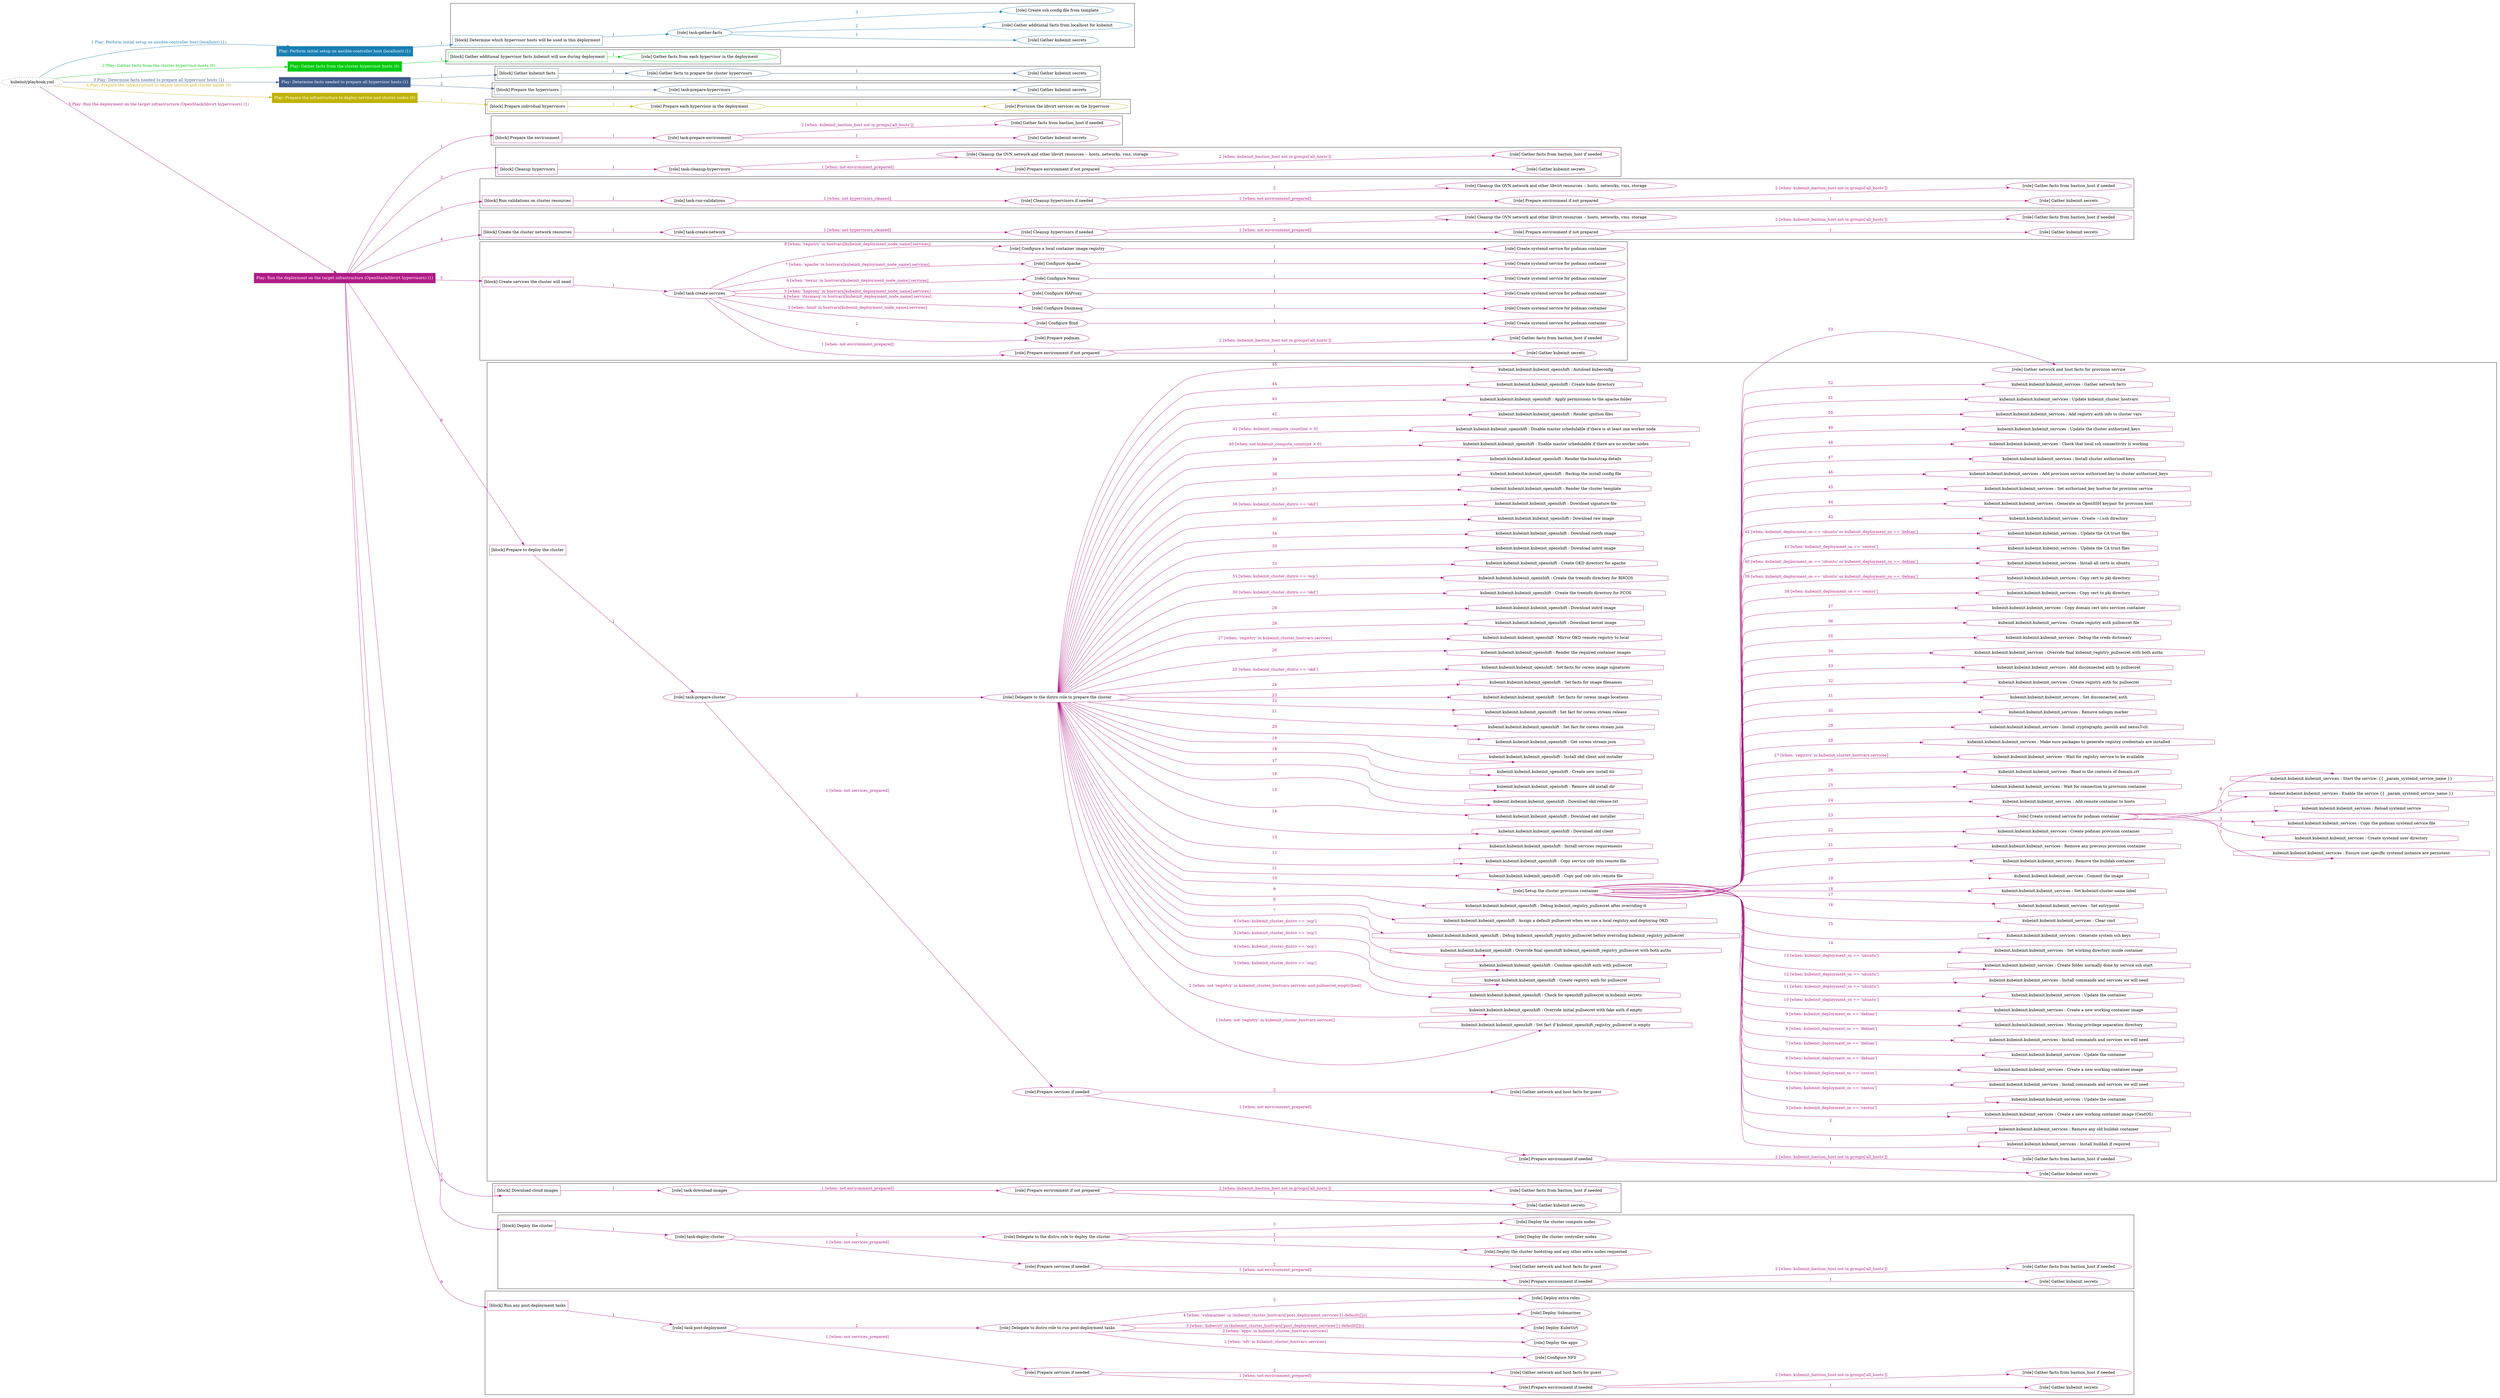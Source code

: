 digraph {
	graph [concentrate=true ordering=in rankdir=LR ratio=fill]
	edge [esep=5 sep=10]
	"kubeinit/playbook.yml" [URL="/home/runner/work/kubeinit/kubeinit/kubeinit/playbook.yml" id=playbook_cef9c98b style=dotted]
	"kubeinit/playbook.yml" -> play_4e2fe684 [label="1 Play: Perform initial setup on ansible-controller host (localhost) (1)" color="#197fb2" fontcolor="#197fb2" id=edge_play_4e2fe684 labeltooltip="1 Play: Perform initial setup on ansible-controller host (localhost) (1)" tooltip="1 Play: Perform initial setup on ansible-controller host (localhost) (1)"]
	subgraph "Play: Perform initial setup on ansible-controller host (localhost) (1)" {
		play_4e2fe684 [label="Play: Perform initial setup on ansible-controller host (localhost) (1)" URL="/home/runner/work/kubeinit/kubeinit/kubeinit/playbook.yml" color="#197fb2" fontcolor="#ffffff" id=play_4e2fe684 shape=box style=filled tooltip=localhost]
		play_4e2fe684 -> block_df1f8d02 [label=1 color="#197fb2" fontcolor="#197fb2" id=edge_block_df1f8d02 labeltooltip=1 tooltip=1]
		subgraph cluster_block_df1f8d02 {
			block_df1f8d02 [label="[block] Determine which hypervisor hosts will be used in this deployment" URL="/home/runner/work/kubeinit/kubeinit/kubeinit/playbook.yml" color="#197fb2" id=block_df1f8d02 labeltooltip="Determine which hypervisor hosts will be used in this deployment" shape=box tooltip="Determine which hypervisor hosts will be used in this deployment"]
			block_df1f8d02 -> role_be31549b [label="1 " color="#197fb2" fontcolor="#197fb2" id=edge_role_be31549b labeltooltip="1 " tooltip="1 "]
			subgraph "task-gather-facts" {
				role_be31549b [label="[role] task-gather-facts" URL="/home/runner/work/kubeinit/kubeinit/kubeinit/playbook.yml" color="#197fb2" id=role_be31549b tooltip="task-gather-facts"]
				role_be31549b -> role_7009f4c4 [label="1 " color="#197fb2" fontcolor="#197fb2" id=edge_role_7009f4c4 labeltooltip="1 " tooltip="1 "]
				subgraph "Gather kubeinit secrets" {
					role_7009f4c4 [label="[role] Gather kubeinit secrets" URL="/home/runner/.ansible/collections/ansible_collections/kubeinit/kubeinit/roles/kubeinit_prepare/tasks/build_hypervisors_group.yml" color="#197fb2" id=role_7009f4c4 tooltip="Gather kubeinit secrets"]
				}
				role_be31549b -> role_e34c5e67 [label="2 " color="#197fb2" fontcolor="#197fb2" id=edge_role_e34c5e67 labeltooltip="2 " tooltip="2 "]
				subgraph "Gather additional facts from localhost for kubeinit" {
					role_e34c5e67 [label="[role] Gather additional facts from localhost for kubeinit" URL="/home/runner/.ansible/collections/ansible_collections/kubeinit/kubeinit/roles/kubeinit_prepare/tasks/build_hypervisors_group.yml" color="#197fb2" id=role_e34c5e67 tooltip="Gather additional facts from localhost for kubeinit"]
				}
				role_be31549b -> role_cf8672e1 [label="3 " color="#197fb2" fontcolor="#197fb2" id=edge_role_cf8672e1 labeltooltip="3 " tooltip="3 "]
				subgraph "Create ssh config file from template" {
					role_cf8672e1 [label="[role] Create ssh config file from template" URL="/home/runner/.ansible/collections/ansible_collections/kubeinit/kubeinit/roles/kubeinit_prepare/tasks/build_hypervisors_group.yml" color="#197fb2" id=role_cf8672e1 tooltip="Create ssh config file from template"]
				}
			}
		}
	}
	"kubeinit/playbook.yml" -> play_e26ecdac [label="2 Play: Gather facts from the cluster hypervisor hosts (0)" color="#00cc10" fontcolor="#00cc10" id=edge_play_e26ecdac labeltooltip="2 Play: Gather facts from the cluster hypervisor hosts (0)" tooltip="2 Play: Gather facts from the cluster hypervisor hosts (0)"]
	subgraph "Play: Gather facts from the cluster hypervisor hosts (0)" {
		play_e26ecdac [label="Play: Gather facts from the cluster hypervisor hosts (0)" URL="/home/runner/work/kubeinit/kubeinit/kubeinit/playbook.yml" color="#00cc10" fontcolor="#ffffff" id=play_e26ecdac shape=box style=filled tooltip="Play: Gather facts from the cluster hypervisor hosts (0)"]
		play_e26ecdac -> block_d6ab54ae [label=1 color="#00cc10" fontcolor="#00cc10" id=edge_block_d6ab54ae labeltooltip=1 tooltip=1]
		subgraph cluster_block_d6ab54ae {
			block_d6ab54ae [label="[block] Gather additional hypervisor facts kubeinit will use during deployment" URL="/home/runner/work/kubeinit/kubeinit/kubeinit/playbook.yml" color="#00cc10" id=block_d6ab54ae labeltooltip="Gather additional hypervisor facts kubeinit will use during deployment" shape=box tooltip="Gather additional hypervisor facts kubeinit will use during deployment"]
			block_d6ab54ae -> role_dd3fe7ee [label="1 " color="#00cc10" fontcolor="#00cc10" id=edge_role_dd3fe7ee labeltooltip="1 " tooltip="1 "]
			subgraph "Gather facts from each hypervisor in the deployment" {
				role_dd3fe7ee [label="[role] Gather facts from each hypervisor in the deployment" URL="/home/runner/work/kubeinit/kubeinit/kubeinit/playbook.yml" color="#00cc10" id=role_dd3fe7ee tooltip="Gather facts from each hypervisor in the deployment"]
			}
		}
	}
	"kubeinit/playbook.yml" -> play_681895cd [label="3 Play: Determine facts needed to prepare all hypervisor hosts (1)" color="#405d8c" fontcolor="#405d8c" id=edge_play_681895cd labeltooltip="3 Play: Determine facts needed to prepare all hypervisor hosts (1)" tooltip="3 Play: Determine facts needed to prepare all hypervisor hosts (1)"]
	subgraph "Play: Determine facts needed to prepare all hypervisor hosts (1)" {
		play_681895cd [label="Play: Determine facts needed to prepare all hypervisor hosts (1)" URL="/home/runner/work/kubeinit/kubeinit/kubeinit/playbook.yml" color="#405d8c" fontcolor="#ffffff" id=play_681895cd shape=box style=filled tooltip=localhost]
		play_681895cd -> block_3c2a9b64 [label=1 color="#405d8c" fontcolor="#405d8c" id=edge_block_3c2a9b64 labeltooltip=1 tooltip=1]
		subgraph cluster_block_3c2a9b64 {
			block_3c2a9b64 [label="[block] Gather kubeinit facts" URL="/home/runner/work/kubeinit/kubeinit/kubeinit/playbook.yml" color="#405d8c" id=block_3c2a9b64 labeltooltip="Gather kubeinit facts" shape=box tooltip="Gather kubeinit facts"]
			block_3c2a9b64 -> role_eded0444 [label="1 " color="#405d8c" fontcolor="#405d8c" id=edge_role_eded0444 labeltooltip="1 " tooltip="1 "]
			subgraph "Gather facts to prepare the cluster hypervisors" {
				role_eded0444 [label="[role] Gather facts to prepare the cluster hypervisors" URL="/home/runner/work/kubeinit/kubeinit/kubeinit/playbook.yml" color="#405d8c" id=role_eded0444 tooltip="Gather facts to prepare the cluster hypervisors"]
				role_eded0444 -> role_7033a50e [label="1 " color="#405d8c" fontcolor="#405d8c" id=edge_role_7033a50e labeltooltip="1 " tooltip="1 "]
				subgraph "Gather kubeinit secrets" {
					role_7033a50e [label="[role] Gather kubeinit secrets" URL="/home/runner/.ansible/collections/ansible_collections/kubeinit/kubeinit/roles/kubeinit_prepare/tasks/gather_kubeinit_facts.yml" color="#405d8c" id=role_7033a50e tooltip="Gather kubeinit secrets"]
				}
			}
		}
		play_681895cd -> block_eed01b21 [label=2 color="#405d8c" fontcolor="#405d8c" id=edge_block_eed01b21 labeltooltip=2 tooltip=2]
		subgraph cluster_block_eed01b21 {
			block_eed01b21 [label="[block] Prepare the hypervisors" URL="/home/runner/work/kubeinit/kubeinit/kubeinit/playbook.yml" color="#405d8c" id=block_eed01b21 labeltooltip="Prepare the hypervisors" shape=box tooltip="Prepare the hypervisors"]
			block_eed01b21 -> role_3971139b [label="1 " color="#405d8c" fontcolor="#405d8c" id=edge_role_3971139b labeltooltip="1 " tooltip="1 "]
			subgraph "task-prepare-hypervisors" {
				role_3971139b [label="[role] task-prepare-hypervisors" URL="/home/runner/work/kubeinit/kubeinit/kubeinit/playbook.yml" color="#405d8c" id=role_3971139b tooltip="task-prepare-hypervisors"]
				role_3971139b -> role_d186dd1a [label="1 " color="#405d8c" fontcolor="#405d8c" id=edge_role_d186dd1a labeltooltip="1 " tooltip="1 "]
				subgraph "Gather kubeinit secrets" {
					role_d186dd1a [label="[role] Gather kubeinit secrets" URL="/home/runner/.ansible/collections/ansible_collections/kubeinit/kubeinit/roles/kubeinit_prepare/tasks/gather_kubeinit_facts.yml" color="#405d8c" id=role_d186dd1a tooltip="Gather kubeinit secrets"]
				}
			}
		}
	}
	"kubeinit/playbook.yml" -> play_6ed2e87c [label="4 Play: Prepare the infrastructure to deploy service and cluster nodes (0)" color="#c2b30a" fontcolor="#c2b30a" id=edge_play_6ed2e87c labeltooltip="4 Play: Prepare the infrastructure to deploy service and cluster nodes (0)" tooltip="4 Play: Prepare the infrastructure to deploy service and cluster nodes (0)"]
	subgraph "Play: Prepare the infrastructure to deploy service and cluster nodes (0)" {
		play_6ed2e87c [label="Play: Prepare the infrastructure to deploy service and cluster nodes (0)" URL="/home/runner/work/kubeinit/kubeinit/kubeinit/playbook.yml" color="#c2b30a" fontcolor="#ffffff" id=play_6ed2e87c shape=box style=filled tooltip="Play: Prepare the infrastructure to deploy service and cluster nodes (0)"]
		play_6ed2e87c -> block_63a3a351 [label=1 color="#c2b30a" fontcolor="#c2b30a" id=edge_block_63a3a351 labeltooltip=1 tooltip=1]
		subgraph cluster_block_63a3a351 {
			block_63a3a351 [label="[block] Prepare individual hypervisors" URL="/home/runner/work/kubeinit/kubeinit/kubeinit/playbook.yml" color="#c2b30a" id=block_63a3a351 labeltooltip="Prepare individual hypervisors" shape=box tooltip="Prepare individual hypervisors"]
			block_63a3a351 -> role_3b5d7a9e [label="1 " color="#c2b30a" fontcolor="#c2b30a" id=edge_role_3b5d7a9e labeltooltip="1 " tooltip="1 "]
			subgraph "Prepare each hypervisor in the deployment" {
				role_3b5d7a9e [label="[role] Prepare each hypervisor in the deployment" URL="/home/runner/work/kubeinit/kubeinit/kubeinit/playbook.yml" color="#c2b30a" id=role_3b5d7a9e tooltip="Prepare each hypervisor in the deployment"]
				role_3b5d7a9e -> role_0b705325 [label="1 " color="#c2b30a" fontcolor="#c2b30a" id=edge_role_0b705325 labeltooltip="1 " tooltip="1 "]
				subgraph "Provision the libvirt services on the hypervisor" {
					role_0b705325 [label="[role] Provision the libvirt services on the hypervisor" URL="/home/runner/.ansible/collections/ansible_collections/kubeinit/kubeinit/roles/kubeinit_prepare/tasks/prepare_hypervisor.yml" color="#c2b30a" id=role_0b705325 tooltip="Provision the libvirt services on the hypervisor"]
				}
			}
		}
	}
	"kubeinit/playbook.yml" -> play_a910df05 [label="5 Play: Run the deployment on the target infrastructure (OpenStack/libvirt hypervisors) (1)" color="#b01c87" fontcolor="#b01c87" id=edge_play_a910df05 labeltooltip="5 Play: Run the deployment on the target infrastructure (OpenStack/libvirt hypervisors) (1)" tooltip="5 Play: Run the deployment on the target infrastructure (OpenStack/libvirt hypervisors) (1)"]
	subgraph "Play: Run the deployment on the target infrastructure (OpenStack/libvirt hypervisors) (1)" {
		play_a910df05 [label="Play: Run the deployment on the target infrastructure (OpenStack/libvirt hypervisors) (1)" URL="/home/runner/work/kubeinit/kubeinit/kubeinit/playbook.yml" color="#b01c87" fontcolor="#ffffff" id=play_a910df05 shape=box style=filled tooltip=localhost]
		play_a910df05 -> block_61d0776a [label=1 color="#b01c87" fontcolor="#b01c87" id=edge_block_61d0776a labeltooltip=1 tooltip=1]
		subgraph cluster_block_61d0776a {
			block_61d0776a [label="[block] Prepare the environment" URL="/home/runner/work/kubeinit/kubeinit/kubeinit/playbook.yml" color="#b01c87" id=block_61d0776a labeltooltip="Prepare the environment" shape=box tooltip="Prepare the environment"]
			block_61d0776a -> role_9f2a890f [label="1 " color="#b01c87" fontcolor="#b01c87" id=edge_role_9f2a890f labeltooltip="1 " tooltip="1 "]
			subgraph "task-prepare-environment" {
				role_9f2a890f [label="[role] task-prepare-environment" URL="/home/runner/work/kubeinit/kubeinit/kubeinit/playbook.yml" color="#b01c87" id=role_9f2a890f tooltip="task-prepare-environment"]
				role_9f2a890f -> role_c3f137c5 [label="1 " color="#b01c87" fontcolor="#b01c87" id=edge_role_c3f137c5 labeltooltip="1 " tooltip="1 "]
				subgraph "Gather kubeinit secrets" {
					role_c3f137c5 [label="[role] Gather kubeinit secrets" URL="/home/runner/.ansible/collections/ansible_collections/kubeinit/kubeinit/roles/kubeinit_prepare/tasks/gather_kubeinit_facts.yml" color="#b01c87" id=role_c3f137c5 tooltip="Gather kubeinit secrets"]
				}
				role_9f2a890f -> role_51083aa2 [label="2 [when: kubeinit_bastion_host not in groups['all_hosts']]" color="#b01c87" fontcolor="#b01c87" id=edge_role_51083aa2 labeltooltip="2 [when: kubeinit_bastion_host not in groups['all_hosts']]" tooltip="2 [when: kubeinit_bastion_host not in groups['all_hosts']]"]
				subgraph "Gather facts from bastion_host if needed" {
					role_51083aa2 [label="[role] Gather facts from bastion_host if needed" URL="/home/runner/.ansible/collections/ansible_collections/kubeinit/kubeinit/roles/kubeinit_prepare/tasks/main.yml" color="#b01c87" id=role_51083aa2 tooltip="Gather facts from bastion_host if needed"]
				}
			}
		}
		play_a910df05 -> block_fccf420a [label=2 color="#b01c87" fontcolor="#b01c87" id=edge_block_fccf420a labeltooltip=2 tooltip=2]
		subgraph cluster_block_fccf420a {
			block_fccf420a [label="[block] Cleanup hypervisors" URL="/home/runner/work/kubeinit/kubeinit/kubeinit/playbook.yml" color="#b01c87" id=block_fccf420a labeltooltip="Cleanup hypervisors" shape=box tooltip="Cleanup hypervisors"]
			block_fccf420a -> role_cb782e56 [label="1 " color="#b01c87" fontcolor="#b01c87" id=edge_role_cb782e56 labeltooltip="1 " tooltip="1 "]
			subgraph "task-cleanup-hypervisors" {
				role_cb782e56 [label="[role] task-cleanup-hypervisors" URL="/home/runner/work/kubeinit/kubeinit/kubeinit/playbook.yml" color="#b01c87" id=role_cb782e56 tooltip="task-cleanup-hypervisors"]
				role_cb782e56 -> role_b0176109 [label="1 [when: not environment_prepared]" color="#b01c87" fontcolor="#b01c87" id=edge_role_b0176109 labeltooltip="1 [when: not environment_prepared]" tooltip="1 [when: not environment_prepared]"]
				subgraph "Prepare environment if not prepared" {
					role_b0176109 [label="[role] Prepare environment if not prepared" URL="/home/runner/.ansible/collections/ansible_collections/kubeinit/kubeinit/roles/kubeinit_libvirt/tasks/cleanup_hypervisors.yml" color="#b01c87" id=role_b0176109 tooltip="Prepare environment if not prepared"]
					role_b0176109 -> role_181cb707 [label="1 " color="#b01c87" fontcolor="#b01c87" id=edge_role_181cb707 labeltooltip="1 " tooltip="1 "]
					subgraph "Gather kubeinit secrets" {
						role_181cb707 [label="[role] Gather kubeinit secrets" URL="/home/runner/.ansible/collections/ansible_collections/kubeinit/kubeinit/roles/kubeinit_prepare/tasks/gather_kubeinit_facts.yml" color="#b01c87" id=role_181cb707 tooltip="Gather kubeinit secrets"]
					}
					role_b0176109 -> role_8a9f1052 [label="2 [when: kubeinit_bastion_host not in groups['all_hosts']]" color="#b01c87" fontcolor="#b01c87" id=edge_role_8a9f1052 labeltooltip="2 [when: kubeinit_bastion_host not in groups['all_hosts']]" tooltip="2 [when: kubeinit_bastion_host not in groups['all_hosts']]"]
					subgraph "Gather facts from bastion_host if needed" {
						role_8a9f1052 [label="[role] Gather facts from bastion_host if needed" URL="/home/runner/.ansible/collections/ansible_collections/kubeinit/kubeinit/roles/kubeinit_prepare/tasks/main.yml" color="#b01c87" id=role_8a9f1052 tooltip="Gather facts from bastion_host if needed"]
					}
				}
				role_cb782e56 -> role_e9ced8a1 [label="2 " color="#b01c87" fontcolor="#b01c87" id=edge_role_e9ced8a1 labeltooltip="2 " tooltip="2 "]
				subgraph "Cleanup the OVN network and other libvirt resources -- hosts, networks, vms, storage" {
					role_e9ced8a1 [label="[role] Cleanup the OVN network and other libvirt resources -- hosts, networks, vms, storage" URL="/home/runner/.ansible/collections/ansible_collections/kubeinit/kubeinit/roles/kubeinit_libvirt/tasks/cleanup_hypervisors.yml" color="#b01c87" id=role_e9ced8a1 tooltip="Cleanup the OVN network and other libvirt resources -- hosts, networks, vms, storage"]
				}
			}
		}
		play_a910df05 -> block_8a67e50e [label=3 color="#b01c87" fontcolor="#b01c87" id=edge_block_8a67e50e labeltooltip=3 tooltip=3]
		subgraph cluster_block_8a67e50e {
			block_8a67e50e [label="[block] Run validations on cluster resources" URL="/home/runner/work/kubeinit/kubeinit/kubeinit/playbook.yml" color="#b01c87" id=block_8a67e50e labeltooltip="Run validations on cluster resources" shape=box tooltip="Run validations on cluster resources"]
			block_8a67e50e -> role_f129dc2f [label="1 " color="#b01c87" fontcolor="#b01c87" id=edge_role_f129dc2f labeltooltip="1 " tooltip="1 "]
			subgraph "task-run-validations" {
				role_f129dc2f [label="[role] task-run-validations" URL="/home/runner/work/kubeinit/kubeinit/kubeinit/playbook.yml" color="#b01c87" id=role_f129dc2f tooltip="task-run-validations"]
				role_f129dc2f -> role_da8bf39e [label="1 [when: not hypervisors_cleaned]" color="#b01c87" fontcolor="#b01c87" id=edge_role_da8bf39e labeltooltip="1 [when: not hypervisors_cleaned]" tooltip="1 [when: not hypervisors_cleaned]"]
				subgraph "Cleanup hypervisors if needed" {
					role_da8bf39e [label="[role] Cleanup hypervisors if needed" URL="/home/runner/.ansible/collections/ansible_collections/kubeinit/kubeinit/roles/kubeinit_validations/tasks/main.yml" color="#b01c87" id=role_da8bf39e tooltip="Cleanup hypervisors if needed"]
					role_da8bf39e -> role_0ea15f30 [label="1 [when: not environment_prepared]" color="#b01c87" fontcolor="#b01c87" id=edge_role_0ea15f30 labeltooltip="1 [when: not environment_prepared]" tooltip="1 [when: not environment_prepared]"]
					subgraph "Prepare environment if not prepared" {
						role_0ea15f30 [label="[role] Prepare environment if not prepared" URL="/home/runner/.ansible/collections/ansible_collections/kubeinit/kubeinit/roles/kubeinit_libvirt/tasks/cleanup_hypervisors.yml" color="#b01c87" id=role_0ea15f30 tooltip="Prepare environment if not prepared"]
						role_0ea15f30 -> role_b5049eee [label="1 " color="#b01c87" fontcolor="#b01c87" id=edge_role_b5049eee labeltooltip="1 " tooltip="1 "]
						subgraph "Gather kubeinit secrets" {
							role_b5049eee [label="[role] Gather kubeinit secrets" URL="/home/runner/.ansible/collections/ansible_collections/kubeinit/kubeinit/roles/kubeinit_prepare/tasks/gather_kubeinit_facts.yml" color="#b01c87" id=role_b5049eee tooltip="Gather kubeinit secrets"]
						}
						role_0ea15f30 -> role_9eee1f52 [label="2 [when: kubeinit_bastion_host not in groups['all_hosts']]" color="#b01c87" fontcolor="#b01c87" id=edge_role_9eee1f52 labeltooltip="2 [when: kubeinit_bastion_host not in groups['all_hosts']]" tooltip="2 [when: kubeinit_bastion_host not in groups['all_hosts']]"]
						subgraph "Gather facts from bastion_host if needed" {
							role_9eee1f52 [label="[role] Gather facts from bastion_host if needed" URL="/home/runner/.ansible/collections/ansible_collections/kubeinit/kubeinit/roles/kubeinit_prepare/tasks/main.yml" color="#b01c87" id=role_9eee1f52 tooltip="Gather facts from bastion_host if needed"]
						}
					}
					role_da8bf39e -> role_d2df0e6a [label="2 " color="#b01c87" fontcolor="#b01c87" id=edge_role_d2df0e6a labeltooltip="2 " tooltip="2 "]
					subgraph "Cleanup the OVN network and other libvirt resources -- hosts, networks, vms, storage" {
						role_d2df0e6a [label="[role] Cleanup the OVN network and other libvirt resources -- hosts, networks, vms, storage" URL="/home/runner/.ansible/collections/ansible_collections/kubeinit/kubeinit/roles/kubeinit_libvirt/tasks/cleanup_hypervisors.yml" color="#b01c87" id=role_d2df0e6a tooltip="Cleanup the OVN network and other libvirt resources -- hosts, networks, vms, storage"]
					}
				}
			}
		}
		play_a910df05 -> block_9d8549ff [label=4 color="#b01c87" fontcolor="#b01c87" id=edge_block_9d8549ff labeltooltip=4 tooltip=4]
		subgraph cluster_block_9d8549ff {
			block_9d8549ff [label="[block] Create the cluster network resources" URL="/home/runner/work/kubeinit/kubeinit/kubeinit/playbook.yml" color="#b01c87" id=block_9d8549ff labeltooltip="Create the cluster network resources" shape=box tooltip="Create the cluster network resources"]
			block_9d8549ff -> role_2c67b4c6 [label="1 " color="#b01c87" fontcolor="#b01c87" id=edge_role_2c67b4c6 labeltooltip="1 " tooltip="1 "]
			subgraph "task-create-network" {
				role_2c67b4c6 [label="[role] task-create-network" URL="/home/runner/work/kubeinit/kubeinit/kubeinit/playbook.yml" color="#b01c87" id=role_2c67b4c6 tooltip="task-create-network"]
				role_2c67b4c6 -> role_91d1eabb [label="1 [when: not hypervisors_cleaned]" color="#b01c87" fontcolor="#b01c87" id=edge_role_91d1eabb labeltooltip="1 [when: not hypervisors_cleaned]" tooltip="1 [when: not hypervisors_cleaned]"]
				subgraph "Cleanup hypervisors if needed" {
					role_91d1eabb [label="[role] Cleanup hypervisors if needed" URL="/home/runner/.ansible/collections/ansible_collections/kubeinit/kubeinit/roles/kubeinit_libvirt/tasks/create_network.yml" color="#b01c87" id=role_91d1eabb tooltip="Cleanup hypervisors if needed"]
					role_91d1eabb -> role_7a637249 [label="1 [when: not environment_prepared]" color="#b01c87" fontcolor="#b01c87" id=edge_role_7a637249 labeltooltip="1 [when: not environment_prepared]" tooltip="1 [when: not environment_prepared]"]
					subgraph "Prepare environment if not prepared" {
						role_7a637249 [label="[role] Prepare environment if not prepared" URL="/home/runner/.ansible/collections/ansible_collections/kubeinit/kubeinit/roles/kubeinit_libvirt/tasks/cleanup_hypervisors.yml" color="#b01c87" id=role_7a637249 tooltip="Prepare environment if not prepared"]
						role_7a637249 -> role_313a5f1b [label="1 " color="#b01c87" fontcolor="#b01c87" id=edge_role_313a5f1b labeltooltip="1 " tooltip="1 "]
						subgraph "Gather kubeinit secrets" {
							role_313a5f1b [label="[role] Gather kubeinit secrets" URL="/home/runner/.ansible/collections/ansible_collections/kubeinit/kubeinit/roles/kubeinit_prepare/tasks/gather_kubeinit_facts.yml" color="#b01c87" id=role_313a5f1b tooltip="Gather kubeinit secrets"]
						}
						role_7a637249 -> role_449dd550 [label="2 [when: kubeinit_bastion_host not in groups['all_hosts']]" color="#b01c87" fontcolor="#b01c87" id=edge_role_449dd550 labeltooltip="2 [when: kubeinit_bastion_host not in groups['all_hosts']]" tooltip="2 [when: kubeinit_bastion_host not in groups['all_hosts']]"]
						subgraph "Gather facts from bastion_host if needed" {
							role_449dd550 [label="[role] Gather facts from bastion_host if needed" URL="/home/runner/.ansible/collections/ansible_collections/kubeinit/kubeinit/roles/kubeinit_prepare/tasks/main.yml" color="#b01c87" id=role_449dd550 tooltip="Gather facts from bastion_host if needed"]
						}
					}
					role_91d1eabb -> role_08c843f4 [label="2 " color="#b01c87" fontcolor="#b01c87" id=edge_role_08c843f4 labeltooltip="2 " tooltip="2 "]
					subgraph "Cleanup the OVN network and other libvirt resources -- hosts, networks, vms, storage" {
						role_08c843f4 [label="[role] Cleanup the OVN network and other libvirt resources -- hosts, networks, vms, storage" URL="/home/runner/.ansible/collections/ansible_collections/kubeinit/kubeinit/roles/kubeinit_libvirt/tasks/cleanup_hypervisors.yml" color="#b01c87" id=role_08c843f4 tooltip="Cleanup the OVN network and other libvirt resources -- hosts, networks, vms, storage"]
					}
				}
			}
		}
		play_a910df05 -> block_950eb0d1 [label=5 color="#b01c87" fontcolor="#b01c87" id=edge_block_950eb0d1 labeltooltip=5 tooltip=5]
		subgraph cluster_block_950eb0d1 {
			block_950eb0d1 [label="[block] Create services the cluster will need" URL="/home/runner/work/kubeinit/kubeinit/kubeinit/playbook.yml" color="#b01c87" id=block_950eb0d1 labeltooltip="Create services the cluster will need" shape=box tooltip="Create services the cluster will need"]
			block_950eb0d1 -> role_c72b1238 [label="1 " color="#b01c87" fontcolor="#b01c87" id=edge_role_c72b1238 labeltooltip="1 " tooltip="1 "]
			subgraph "task-create-services" {
				role_c72b1238 [label="[role] task-create-services" URL="/home/runner/work/kubeinit/kubeinit/kubeinit/playbook.yml" color="#b01c87" id=role_c72b1238 tooltip="task-create-services"]
				role_c72b1238 -> role_3b66133d [label="1 [when: not environment_prepared]" color="#b01c87" fontcolor="#b01c87" id=edge_role_3b66133d labeltooltip="1 [when: not environment_prepared]" tooltip="1 [when: not environment_prepared]"]
				subgraph "Prepare environment if not prepared" {
					role_3b66133d [label="[role] Prepare environment if not prepared" URL="/home/runner/.ansible/collections/ansible_collections/kubeinit/kubeinit/roles/kubeinit_services/tasks/main.yml" color="#b01c87" id=role_3b66133d tooltip="Prepare environment if not prepared"]
					role_3b66133d -> role_ba07e9d6 [label="1 " color="#b01c87" fontcolor="#b01c87" id=edge_role_ba07e9d6 labeltooltip="1 " tooltip="1 "]
					subgraph "Gather kubeinit secrets" {
						role_ba07e9d6 [label="[role] Gather kubeinit secrets" URL="/home/runner/.ansible/collections/ansible_collections/kubeinit/kubeinit/roles/kubeinit_prepare/tasks/gather_kubeinit_facts.yml" color="#b01c87" id=role_ba07e9d6 tooltip="Gather kubeinit secrets"]
					}
					role_3b66133d -> role_dcf5b6ea [label="2 [when: kubeinit_bastion_host not in groups['all_hosts']]" color="#b01c87" fontcolor="#b01c87" id=edge_role_dcf5b6ea labeltooltip="2 [when: kubeinit_bastion_host not in groups['all_hosts']]" tooltip="2 [when: kubeinit_bastion_host not in groups['all_hosts']]"]
					subgraph "Gather facts from bastion_host if needed" {
						role_dcf5b6ea [label="[role] Gather facts from bastion_host if needed" URL="/home/runner/.ansible/collections/ansible_collections/kubeinit/kubeinit/roles/kubeinit_prepare/tasks/main.yml" color="#b01c87" id=role_dcf5b6ea tooltip="Gather facts from bastion_host if needed"]
					}
				}
				role_c72b1238 -> role_ad3ad86d [label="2 " color="#b01c87" fontcolor="#b01c87" id=edge_role_ad3ad86d labeltooltip="2 " tooltip="2 "]
				subgraph "Prepare podman" {
					role_ad3ad86d [label="[role] Prepare podman" URL="/home/runner/.ansible/collections/ansible_collections/kubeinit/kubeinit/roles/kubeinit_services/tasks/00_create_service_pod.yml" color="#b01c87" id=role_ad3ad86d tooltip="Prepare podman"]
				}
				role_c72b1238 -> role_852fc18e [label="3 [when: 'bind' in hostvars[kubeinit_deployment_node_name].services]" color="#b01c87" fontcolor="#b01c87" id=edge_role_852fc18e labeltooltip="3 [when: 'bind' in hostvars[kubeinit_deployment_node_name].services]" tooltip="3 [when: 'bind' in hostvars[kubeinit_deployment_node_name].services]"]
				subgraph "Configure Bind" {
					role_852fc18e [label="[role] Configure Bind" URL="/home/runner/.ansible/collections/ansible_collections/kubeinit/kubeinit/roles/kubeinit_services/tasks/start_services_containers.yml" color="#b01c87" id=role_852fc18e tooltip="Configure Bind"]
					role_852fc18e -> role_589c2cfc [label="1 " color="#b01c87" fontcolor="#b01c87" id=edge_role_589c2cfc labeltooltip="1 " tooltip="1 "]
					subgraph "Create systemd service for podman container" {
						role_589c2cfc [label="[role] Create systemd service for podman container" URL="/home/runner/.ansible/collections/ansible_collections/kubeinit/kubeinit/roles/kubeinit_bind/tasks/main.yml" color="#b01c87" id=role_589c2cfc tooltip="Create systemd service for podman container"]
					}
				}
				role_c72b1238 -> role_e18a0e92 [label="4 [when: 'dnsmasq' in hostvars[kubeinit_deployment_node_name].services]" color="#b01c87" fontcolor="#b01c87" id=edge_role_e18a0e92 labeltooltip="4 [when: 'dnsmasq' in hostvars[kubeinit_deployment_node_name].services]" tooltip="4 [when: 'dnsmasq' in hostvars[kubeinit_deployment_node_name].services]"]
				subgraph "Configure Dnsmasq" {
					role_e18a0e92 [label="[role] Configure Dnsmasq" URL="/home/runner/.ansible/collections/ansible_collections/kubeinit/kubeinit/roles/kubeinit_services/tasks/start_services_containers.yml" color="#b01c87" id=role_e18a0e92 tooltip="Configure Dnsmasq"]
					role_e18a0e92 -> role_4ffd81ec [label="1 " color="#b01c87" fontcolor="#b01c87" id=edge_role_4ffd81ec labeltooltip="1 " tooltip="1 "]
					subgraph "Create systemd service for podman container" {
						role_4ffd81ec [label="[role] Create systemd service for podman container" URL="/home/runner/.ansible/collections/ansible_collections/kubeinit/kubeinit/roles/kubeinit_dnsmasq/tasks/main.yml" color="#b01c87" id=role_4ffd81ec tooltip="Create systemd service for podman container"]
					}
				}
				role_c72b1238 -> role_1f0c1879 [label="5 [when: 'haproxy' in hostvars[kubeinit_deployment_node_name].services]" color="#b01c87" fontcolor="#b01c87" id=edge_role_1f0c1879 labeltooltip="5 [when: 'haproxy' in hostvars[kubeinit_deployment_node_name].services]" tooltip="5 [when: 'haproxy' in hostvars[kubeinit_deployment_node_name].services]"]
				subgraph "Configure HAProxy" {
					role_1f0c1879 [label="[role] Configure HAProxy" URL="/home/runner/.ansible/collections/ansible_collections/kubeinit/kubeinit/roles/kubeinit_services/tasks/start_services_containers.yml" color="#b01c87" id=role_1f0c1879 tooltip="Configure HAProxy"]
					role_1f0c1879 -> role_088ca2df [label="1 " color="#b01c87" fontcolor="#b01c87" id=edge_role_088ca2df labeltooltip="1 " tooltip="1 "]
					subgraph "Create systemd service for podman container" {
						role_088ca2df [label="[role] Create systemd service for podman container" URL="/home/runner/.ansible/collections/ansible_collections/kubeinit/kubeinit/roles/kubeinit_haproxy/tasks/main.yml" color="#b01c87" id=role_088ca2df tooltip="Create systemd service for podman container"]
					}
				}
				role_c72b1238 -> role_4ac36457 [label="6 [when: 'nexus' in hostvars[kubeinit_deployment_node_name].services]" color="#b01c87" fontcolor="#b01c87" id=edge_role_4ac36457 labeltooltip="6 [when: 'nexus' in hostvars[kubeinit_deployment_node_name].services]" tooltip="6 [when: 'nexus' in hostvars[kubeinit_deployment_node_name].services]"]
				subgraph "Configure Nexus" {
					role_4ac36457 [label="[role] Configure Nexus" URL="/home/runner/.ansible/collections/ansible_collections/kubeinit/kubeinit/roles/kubeinit_services/tasks/start_services_containers.yml" color="#b01c87" id=role_4ac36457 tooltip="Configure Nexus"]
					role_4ac36457 -> role_f0294d8e [label="1 " color="#b01c87" fontcolor="#b01c87" id=edge_role_f0294d8e labeltooltip="1 " tooltip="1 "]
					subgraph "Create systemd service for podman container" {
						role_f0294d8e [label="[role] Create systemd service for podman container" URL="/home/runner/.ansible/collections/ansible_collections/kubeinit/kubeinit/roles/kubeinit_nexus/tasks/main.yml" color="#b01c87" id=role_f0294d8e tooltip="Create systemd service for podman container"]
					}
				}
				role_c72b1238 -> role_f18b6552 [label="7 [when: 'apache' in hostvars[kubeinit_deployment_node_name].services]" color="#b01c87" fontcolor="#b01c87" id=edge_role_f18b6552 labeltooltip="7 [when: 'apache' in hostvars[kubeinit_deployment_node_name].services]" tooltip="7 [when: 'apache' in hostvars[kubeinit_deployment_node_name].services]"]
				subgraph "Configure Apache" {
					role_f18b6552 [label="[role] Configure Apache" URL="/home/runner/.ansible/collections/ansible_collections/kubeinit/kubeinit/roles/kubeinit_services/tasks/start_services_containers.yml" color="#b01c87" id=role_f18b6552 tooltip="Configure Apache"]
					role_f18b6552 -> role_6acb8f33 [label="1 " color="#b01c87" fontcolor="#b01c87" id=edge_role_6acb8f33 labeltooltip="1 " tooltip="1 "]
					subgraph "Create systemd service for podman container" {
						role_6acb8f33 [label="[role] Create systemd service for podman container" URL="/home/runner/.ansible/collections/ansible_collections/kubeinit/kubeinit/roles/kubeinit_apache/tasks/main.yml" color="#b01c87" id=role_6acb8f33 tooltip="Create systemd service for podman container"]
					}
				}
				role_c72b1238 -> role_c5212507 [label="8 [when: 'registry' in hostvars[kubeinit_deployment_node_name].services]" color="#b01c87" fontcolor="#b01c87" id=edge_role_c5212507 labeltooltip="8 [when: 'registry' in hostvars[kubeinit_deployment_node_name].services]" tooltip="8 [when: 'registry' in hostvars[kubeinit_deployment_node_name].services]"]
				subgraph "Configure a local container image registry" {
					role_c5212507 [label="[role] Configure a local container image registry" URL="/home/runner/.ansible/collections/ansible_collections/kubeinit/kubeinit/roles/kubeinit_services/tasks/start_services_containers.yml" color="#b01c87" id=role_c5212507 tooltip="Configure a local container image registry"]
					role_c5212507 -> role_968069fe [label="1 " color="#b01c87" fontcolor="#b01c87" id=edge_role_968069fe labeltooltip="1 " tooltip="1 "]
					subgraph "Create systemd service for podman container" {
						role_968069fe [label="[role] Create systemd service for podman container" URL="/home/runner/.ansible/collections/ansible_collections/kubeinit/kubeinit/roles/kubeinit_registry/tasks/main.yml" color="#b01c87" id=role_968069fe tooltip="Create systemd service for podman container"]
					}
				}
			}
		}
		play_a910df05 -> block_3f9c04ee [label=6 color="#b01c87" fontcolor="#b01c87" id=edge_block_3f9c04ee labeltooltip=6 tooltip=6]
		subgraph cluster_block_3f9c04ee {
			block_3f9c04ee [label="[block] Prepare to deploy the cluster" URL="/home/runner/work/kubeinit/kubeinit/kubeinit/playbook.yml" color="#b01c87" id=block_3f9c04ee labeltooltip="Prepare to deploy the cluster" shape=box tooltip="Prepare to deploy the cluster"]
			block_3f9c04ee -> role_2dfee942 [label="1 " color="#b01c87" fontcolor="#b01c87" id=edge_role_2dfee942 labeltooltip="1 " tooltip="1 "]
			subgraph "task-prepare-cluster" {
				role_2dfee942 [label="[role] task-prepare-cluster" URL="/home/runner/work/kubeinit/kubeinit/kubeinit/playbook.yml" color="#b01c87" id=role_2dfee942 tooltip="task-prepare-cluster"]
				role_2dfee942 -> role_4014a60b [label="1 [when: not services_prepared]" color="#b01c87" fontcolor="#b01c87" id=edge_role_4014a60b labeltooltip="1 [when: not services_prepared]" tooltip="1 [when: not services_prepared]"]
				subgraph "Prepare services if needed" {
					role_4014a60b [label="[role] Prepare services if needed" URL="/home/runner/.ansible/collections/ansible_collections/kubeinit/kubeinit/roles/kubeinit_prepare/tasks/prepare_cluster.yml" color="#b01c87" id=role_4014a60b tooltip="Prepare services if needed"]
					role_4014a60b -> role_a6dc85f1 [label="1 [when: not environment_prepared]" color="#b01c87" fontcolor="#b01c87" id=edge_role_a6dc85f1 labeltooltip="1 [when: not environment_prepared]" tooltip="1 [when: not environment_prepared]"]
					subgraph "Prepare environment if needed" {
						role_a6dc85f1 [label="[role] Prepare environment if needed" URL="/home/runner/.ansible/collections/ansible_collections/kubeinit/kubeinit/roles/kubeinit_services/tasks/prepare_services.yml" color="#b01c87" id=role_a6dc85f1 tooltip="Prepare environment if needed"]
						role_a6dc85f1 -> role_7dce4adb [label="1 " color="#b01c87" fontcolor="#b01c87" id=edge_role_7dce4adb labeltooltip="1 " tooltip="1 "]
						subgraph "Gather kubeinit secrets" {
							role_7dce4adb [label="[role] Gather kubeinit secrets" URL="/home/runner/.ansible/collections/ansible_collections/kubeinit/kubeinit/roles/kubeinit_prepare/tasks/gather_kubeinit_facts.yml" color="#b01c87" id=role_7dce4adb tooltip="Gather kubeinit secrets"]
						}
						role_a6dc85f1 -> role_2c6439e3 [label="2 [when: kubeinit_bastion_host not in groups['all_hosts']]" color="#b01c87" fontcolor="#b01c87" id=edge_role_2c6439e3 labeltooltip="2 [when: kubeinit_bastion_host not in groups['all_hosts']]" tooltip="2 [when: kubeinit_bastion_host not in groups['all_hosts']]"]
						subgraph "Gather facts from bastion_host if needed" {
							role_2c6439e3 [label="[role] Gather facts from bastion_host if needed" URL="/home/runner/.ansible/collections/ansible_collections/kubeinit/kubeinit/roles/kubeinit_prepare/tasks/main.yml" color="#b01c87" id=role_2c6439e3 tooltip="Gather facts from bastion_host if needed"]
						}
					}
					role_4014a60b -> role_e2a1ac7e [label="2 " color="#b01c87" fontcolor="#b01c87" id=edge_role_e2a1ac7e labeltooltip="2 " tooltip="2 "]
					subgraph "Gather network and host facts for guest" {
						role_e2a1ac7e [label="[role] Gather network and host facts for guest" URL="/home/runner/.ansible/collections/ansible_collections/kubeinit/kubeinit/roles/kubeinit_services/tasks/prepare_services.yml" color="#b01c87" id=role_e2a1ac7e tooltip="Gather network and host facts for guest"]
					}
				}
				role_2dfee942 -> role_bf42a84e [label="2 " color="#b01c87" fontcolor="#b01c87" id=edge_role_bf42a84e labeltooltip="2 " tooltip="2 "]
				subgraph "Delegate to the distro role to prepare the cluster" {
					role_bf42a84e [label="[role] Delegate to the distro role to prepare the cluster" URL="/home/runner/.ansible/collections/ansible_collections/kubeinit/kubeinit/roles/kubeinit_prepare/tasks/prepare_cluster.yml" color="#b01c87" id=role_bf42a84e tooltip="Delegate to the distro role to prepare the cluster"]
					task_e55bce2c [label="kubeinit.kubeinit.kubeinit_openshift : Set fact if kubeinit_openshift_registry_pullsecret is empty" URL="/home/runner/.ansible/collections/ansible_collections/kubeinit/kubeinit/roles/kubeinit_openshift/tasks/prepare_cluster.yml" color="#b01c87" id=task_e55bce2c shape=octagon tooltip="kubeinit.kubeinit.kubeinit_openshift : Set fact if kubeinit_openshift_registry_pullsecret is empty"]
					role_bf42a84e -> task_e55bce2c [label="1 [when: not 'registry' in kubeinit_cluster_hostvars.services]" color="#b01c87" fontcolor="#b01c87" id=edge_task_e55bce2c labeltooltip="1 [when: not 'registry' in kubeinit_cluster_hostvars.services]" tooltip="1 [when: not 'registry' in kubeinit_cluster_hostvars.services]"]
					task_b54aa614 [label="kubeinit.kubeinit.kubeinit_openshift : Override initial pullsecret with fake auth if empty" URL="/home/runner/.ansible/collections/ansible_collections/kubeinit/kubeinit/roles/kubeinit_openshift/tasks/prepare_cluster.yml" color="#b01c87" id=task_b54aa614 shape=octagon tooltip="kubeinit.kubeinit.kubeinit_openshift : Override initial pullsecret with fake auth if empty"]
					role_bf42a84e -> task_b54aa614 [label="2 [when: not 'registry' in kubeinit_cluster_hostvars.services and pullsecret_empty|bool]" color="#b01c87" fontcolor="#b01c87" id=edge_task_b54aa614 labeltooltip="2 [when: not 'registry' in kubeinit_cluster_hostvars.services and pullsecret_empty|bool]" tooltip="2 [when: not 'registry' in kubeinit_cluster_hostvars.services and pullsecret_empty|bool]"]
					task_f19c97ef [label="kubeinit.kubeinit.kubeinit_openshift : Check for openshift pullsecret in kubeinit secrets" URL="/home/runner/.ansible/collections/ansible_collections/kubeinit/kubeinit/roles/kubeinit_openshift/tasks/prepare_cluster.yml" color="#b01c87" id=task_f19c97ef shape=octagon tooltip="kubeinit.kubeinit.kubeinit_openshift : Check for openshift pullsecret in kubeinit secrets"]
					role_bf42a84e -> task_f19c97ef [label="3 [when: kubeinit_cluster_distro == 'ocp']" color="#b01c87" fontcolor="#b01c87" id=edge_task_f19c97ef labeltooltip="3 [when: kubeinit_cluster_distro == 'ocp']" tooltip="3 [when: kubeinit_cluster_distro == 'ocp']"]
					task_ed52245f [label="kubeinit.kubeinit.kubeinit_openshift : Create registry auth for pullsecret" URL="/home/runner/.ansible/collections/ansible_collections/kubeinit/kubeinit/roles/kubeinit_openshift/tasks/prepare_cluster.yml" color="#b01c87" id=task_ed52245f shape=octagon tooltip="kubeinit.kubeinit.kubeinit_openshift : Create registry auth for pullsecret"]
					role_bf42a84e -> task_ed52245f [label="4 [when: kubeinit_cluster_distro == 'ocp']" color="#b01c87" fontcolor="#b01c87" id=edge_task_ed52245f labeltooltip="4 [when: kubeinit_cluster_distro == 'ocp']" tooltip="4 [when: kubeinit_cluster_distro == 'ocp']"]
					task_79704ab8 [label="kubeinit.kubeinit.kubeinit_openshift : Combine openshift auth with pullsecret" URL="/home/runner/.ansible/collections/ansible_collections/kubeinit/kubeinit/roles/kubeinit_openshift/tasks/prepare_cluster.yml" color="#b01c87" id=task_79704ab8 shape=octagon tooltip="kubeinit.kubeinit.kubeinit_openshift : Combine openshift auth with pullsecret"]
					role_bf42a84e -> task_79704ab8 [label="5 [when: kubeinit_cluster_distro == 'ocp']" color="#b01c87" fontcolor="#b01c87" id=edge_task_79704ab8 labeltooltip="5 [when: kubeinit_cluster_distro == 'ocp']" tooltip="5 [when: kubeinit_cluster_distro == 'ocp']"]
					task_e9a6840f [label="kubeinit.kubeinit.kubeinit_openshift : Override final openshift kubeinit_openshift_registry_pullsecret with both auths" URL="/home/runner/.ansible/collections/ansible_collections/kubeinit/kubeinit/roles/kubeinit_openshift/tasks/prepare_cluster.yml" color="#b01c87" id=task_e9a6840f shape=octagon tooltip="kubeinit.kubeinit.kubeinit_openshift : Override final openshift kubeinit_openshift_registry_pullsecret with both auths"]
					role_bf42a84e -> task_e9a6840f [label="6 [when: kubeinit_cluster_distro == 'ocp']" color="#b01c87" fontcolor="#b01c87" id=edge_task_e9a6840f labeltooltip="6 [when: kubeinit_cluster_distro == 'ocp']" tooltip="6 [when: kubeinit_cluster_distro == 'ocp']"]
					task_fcc2a586 [label="kubeinit.kubeinit.kubeinit_openshift : Debug kubeinit_openshift_registry_pullsecret before overriding kubeinit_registry_pullsecret" URL="/home/runner/.ansible/collections/ansible_collections/kubeinit/kubeinit/roles/kubeinit_openshift/tasks/prepare_cluster.yml" color="#b01c87" id=task_fcc2a586 shape=octagon tooltip="kubeinit.kubeinit.kubeinit_openshift : Debug kubeinit_openshift_registry_pullsecret before overriding kubeinit_registry_pullsecret"]
					role_bf42a84e -> task_fcc2a586 [label="7 " color="#b01c87" fontcolor="#b01c87" id=edge_task_fcc2a586 labeltooltip="7 " tooltip="7 "]
					task_cdb05d47 [label="kubeinit.kubeinit.kubeinit_openshift : Assign a default pullsecret when we use a local registry and deploying OKD" URL="/home/runner/.ansible/collections/ansible_collections/kubeinit/kubeinit/roles/kubeinit_openshift/tasks/prepare_cluster.yml" color="#b01c87" id=task_cdb05d47 shape=octagon tooltip="kubeinit.kubeinit.kubeinit_openshift : Assign a default pullsecret when we use a local registry and deploying OKD"]
					role_bf42a84e -> task_cdb05d47 [label="8 " color="#b01c87" fontcolor="#b01c87" id=edge_task_cdb05d47 labeltooltip="8 " tooltip="8 "]
					task_f15e75bc [label="kubeinit.kubeinit.kubeinit_openshift : Debug kubeinit_registry_pullsecret after overriding it" URL="/home/runner/.ansible/collections/ansible_collections/kubeinit/kubeinit/roles/kubeinit_openshift/tasks/prepare_cluster.yml" color="#b01c87" id=task_f15e75bc shape=octagon tooltip="kubeinit.kubeinit.kubeinit_openshift : Debug kubeinit_registry_pullsecret after overriding it"]
					role_bf42a84e -> task_f15e75bc [label="9 " color="#b01c87" fontcolor="#b01c87" id=edge_task_f15e75bc labeltooltip="9 " tooltip="9 "]
					role_bf42a84e -> role_86f2455f [label="10 " color="#b01c87" fontcolor="#b01c87" id=edge_role_86f2455f labeltooltip="10 " tooltip="10 "]
					subgraph "Setup the cluster provision container" {
						role_86f2455f [label="[role] Setup the cluster provision container" URL="/home/runner/.ansible/collections/ansible_collections/kubeinit/kubeinit/roles/kubeinit_openshift/tasks/prepare_cluster.yml" color="#b01c87" id=role_86f2455f tooltip="Setup the cluster provision container"]
						task_188bab09 [label="kubeinit.kubeinit.kubeinit_services : Install buildah if required" URL="/home/runner/.ansible/collections/ansible_collections/kubeinit/kubeinit/roles/kubeinit_services/tasks/create_provision_container.yml" color="#b01c87" id=task_188bab09 shape=octagon tooltip="kubeinit.kubeinit.kubeinit_services : Install buildah if required"]
						role_86f2455f -> task_188bab09 [label="1 " color="#b01c87" fontcolor="#b01c87" id=edge_task_188bab09 labeltooltip="1 " tooltip="1 "]
						task_04b1d4e8 [label="kubeinit.kubeinit.kubeinit_services : Remove any old buildah container" URL="/home/runner/.ansible/collections/ansible_collections/kubeinit/kubeinit/roles/kubeinit_services/tasks/create_provision_container.yml" color="#b01c87" id=task_04b1d4e8 shape=octagon tooltip="kubeinit.kubeinit.kubeinit_services : Remove any old buildah container"]
						role_86f2455f -> task_04b1d4e8 [label="2 " color="#b01c87" fontcolor="#b01c87" id=edge_task_04b1d4e8 labeltooltip="2 " tooltip="2 "]
						task_cb4d8558 [label="kubeinit.kubeinit.kubeinit_services : Create a new working container image (CentOS)" URL="/home/runner/.ansible/collections/ansible_collections/kubeinit/kubeinit/roles/kubeinit_services/tasks/create_provision_container.yml" color="#b01c87" id=task_cb4d8558 shape=octagon tooltip="kubeinit.kubeinit.kubeinit_services : Create a new working container image (CentOS)"]
						role_86f2455f -> task_cb4d8558 [label="3 [when: kubeinit_deployment_os == 'centos']" color="#b01c87" fontcolor="#b01c87" id=edge_task_cb4d8558 labeltooltip="3 [when: kubeinit_deployment_os == 'centos']" tooltip="3 [when: kubeinit_deployment_os == 'centos']"]
						task_a55dbed7 [label="kubeinit.kubeinit.kubeinit_services : Update the container" URL="/home/runner/.ansible/collections/ansible_collections/kubeinit/kubeinit/roles/kubeinit_services/tasks/create_provision_container.yml" color="#b01c87" id=task_a55dbed7 shape=octagon tooltip="kubeinit.kubeinit.kubeinit_services : Update the container"]
						role_86f2455f -> task_a55dbed7 [label="4 [when: kubeinit_deployment_os == 'centos']" color="#b01c87" fontcolor="#b01c87" id=edge_task_a55dbed7 labeltooltip="4 [when: kubeinit_deployment_os == 'centos']" tooltip="4 [when: kubeinit_deployment_os == 'centos']"]
						task_6c652a73 [label="kubeinit.kubeinit.kubeinit_services : Install commands and services we will need" URL="/home/runner/.ansible/collections/ansible_collections/kubeinit/kubeinit/roles/kubeinit_services/tasks/create_provision_container.yml" color="#b01c87" id=task_6c652a73 shape=octagon tooltip="kubeinit.kubeinit.kubeinit_services : Install commands and services we will need"]
						role_86f2455f -> task_6c652a73 [label="5 [when: kubeinit_deployment_os == 'centos']" color="#b01c87" fontcolor="#b01c87" id=edge_task_6c652a73 labeltooltip="5 [when: kubeinit_deployment_os == 'centos']" tooltip="5 [when: kubeinit_deployment_os == 'centos']"]
						task_23fac4ab [label="kubeinit.kubeinit.kubeinit_services : Create a new working container image" URL="/home/runner/.ansible/collections/ansible_collections/kubeinit/kubeinit/roles/kubeinit_services/tasks/create_provision_container.yml" color="#b01c87" id=task_23fac4ab shape=octagon tooltip="kubeinit.kubeinit.kubeinit_services : Create a new working container image"]
						role_86f2455f -> task_23fac4ab [label="6 [when: kubeinit_deployment_os == 'debian']" color="#b01c87" fontcolor="#b01c87" id=edge_task_23fac4ab labeltooltip="6 [when: kubeinit_deployment_os == 'debian']" tooltip="6 [when: kubeinit_deployment_os == 'debian']"]
						task_82fd485d [label="kubeinit.kubeinit.kubeinit_services : Update the container" URL="/home/runner/.ansible/collections/ansible_collections/kubeinit/kubeinit/roles/kubeinit_services/tasks/create_provision_container.yml" color="#b01c87" id=task_82fd485d shape=octagon tooltip="kubeinit.kubeinit.kubeinit_services : Update the container"]
						role_86f2455f -> task_82fd485d [label="7 [when: kubeinit_deployment_os == 'debian']" color="#b01c87" fontcolor="#b01c87" id=edge_task_82fd485d labeltooltip="7 [when: kubeinit_deployment_os == 'debian']" tooltip="7 [when: kubeinit_deployment_os == 'debian']"]
						task_1609505d [label="kubeinit.kubeinit.kubeinit_services : Install commands and services we will need" URL="/home/runner/.ansible/collections/ansible_collections/kubeinit/kubeinit/roles/kubeinit_services/tasks/create_provision_container.yml" color="#b01c87" id=task_1609505d shape=octagon tooltip="kubeinit.kubeinit.kubeinit_services : Install commands and services we will need"]
						role_86f2455f -> task_1609505d [label="8 [when: kubeinit_deployment_os == 'debian']" color="#b01c87" fontcolor="#b01c87" id=edge_task_1609505d labeltooltip="8 [when: kubeinit_deployment_os == 'debian']" tooltip="8 [when: kubeinit_deployment_os == 'debian']"]
						task_e43b6755 [label="kubeinit.kubeinit.kubeinit_services : Missing privilege separation directory" URL="/home/runner/.ansible/collections/ansible_collections/kubeinit/kubeinit/roles/kubeinit_services/tasks/create_provision_container.yml" color="#b01c87" id=task_e43b6755 shape=octagon tooltip="kubeinit.kubeinit.kubeinit_services : Missing privilege separation directory"]
						role_86f2455f -> task_e43b6755 [label="9 [when: kubeinit_deployment_os == 'debian']" color="#b01c87" fontcolor="#b01c87" id=edge_task_e43b6755 labeltooltip="9 [when: kubeinit_deployment_os == 'debian']" tooltip="9 [when: kubeinit_deployment_os == 'debian']"]
						task_188739dd [label="kubeinit.kubeinit.kubeinit_services : Create a new working container image" URL="/home/runner/.ansible/collections/ansible_collections/kubeinit/kubeinit/roles/kubeinit_services/tasks/create_provision_container.yml" color="#b01c87" id=task_188739dd shape=octagon tooltip="kubeinit.kubeinit.kubeinit_services : Create a new working container image"]
						role_86f2455f -> task_188739dd [label="10 [when: kubeinit_deployment_os == 'ubuntu']" color="#b01c87" fontcolor="#b01c87" id=edge_task_188739dd labeltooltip="10 [when: kubeinit_deployment_os == 'ubuntu']" tooltip="10 [when: kubeinit_deployment_os == 'ubuntu']"]
						task_8e37a4f2 [label="kubeinit.kubeinit.kubeinit_services : Update the container" URL="/home/runner/.ansible/collections/ansible_collections/kubeinit/kubeinit/roles/kubeinit_services/tasks/create_provision_container.yml" color="#b01c87" id=task_8e37a4f2 shape=octagon tooltip="kubeinit.kubeinit.kubeinit_services : Update the container"]
						role_86f2455f -> task_8e37a4f2 [label="11 [when: kubeinit_deployment_os == 'ubuntu']" color="#b01c87" fontcolor="#b01c87" id=edge_task_8e37a4f2 labeltooltip="11 [when: kubeinit_deployment_os == 'ubuntu']" tooltip="11 [when: kubeinit_deployment_os == 'ubuntu']"]
						task_9a7d8c1b [label="kubeinit.kubeinit.kubeinit_services : Install commands and services we will need" URL="/home/runner/.ansible/collections/ansible_collections/kubeinit/kubeinit/roles/kubeinit_services/tasks/create_provision_container.yml" color="#b01c87" id=task_9a7d8c1b shape=octagon tooltip="kubeinit.kubeinit.kubeinit_services : Install commands and services we will need"]
						role_86f2455f -> task_9a7d8c1b [label="12 [when: kubeinit_deployment_os == 'ubuntu']" color="#b01c87" fontcolor="#b01c87" id=edge_task_9a7d8c1b labeltooltip="12 [when: kubeinit_deployment_os == 'ubuntu']" tooltip="12 [when: kubeinit_deployment_os == 'ubuntu']"]
						task_7e8df295 [label="kubeinit.kubeinit.kubeinit_services : Create folder normally done by service ssh start" URL="/home/runner/.ansible/collections/ansible_collections/kubeinit/kubeinit/roles/kubeinit_services/tasks/create_provision_container.yml" color="#b01c87" id=task_7e8df295 shape=octagon tooltip="kubeinit.kubeinit.kubeinit_services : Create folder normally done by service ssh start"]
						role_86f2455f -> task_7e8df295 [label="13 [when: kubeinit_deployment_os == 'ubuntu']" color="#b01c87" fontcolor="#b01c87" id=edge_task_7e8df295 labeltooltip="13 [when: kubeinit_deployment_os == 'ubuntu']" tooltip="13 [when: kubeinit_deployment_os == 'ubuntu']"]
						task_1ff110a8 [label="kubeinit.kubeinit.kubeinit_services : Set working directory inside container" URL="/home/runner/.ansible/collections/ansible_collections/kubeinit/kubeinit/roles/kubeinit_services/tasks/create_provision_container.yml" color="#b01c87" id=task_1ff110a8 shape=octagon tooltip="kubeinit.kubeinit.kubeinit_services : Set working directory inside container"]
						role_86f2455f -> task_1ff110a8 [label="14 " color="#b01c87" fontcolor="#b01c87" id=edge_task_1ff110a8 labeltooltip="14 " tooltip="14 "]
						task_962cd367 [label="kubeinit.kubeinit.kubeinit_services : Generate system ssh keys" URL="/home/runner/.ansible/collections/ansible_collections/kubeinit/kubeinit/roles/kubeinit_services/tasks/create_provision_container.yml" color="#b01c87" id=task_962cd367 shape=octagon tooltip="kubeinit.kubeinit.kubeinit_services : Generate system ssh keys"]
						role_86f2455f -> task_962cd367 [label="15 " color="#b01c87" fontcolor="#b01c87" id=edge_task_962cd367 labeltooltip="15 " tooltip="15 "]
						task_4f715267 [label="kubeinit.kubeinit.kubeinit_services : Clear cmd" URL="/home/runner/.ansible/collections/ansible_collections/kubeinit/kubeinit/roles/kubeinit_services/tasks/create_provision_container.yml" color="#b01c87" id=task_4f715267 shape=octagon tooltip="kubeinit.kubeinit.kubeinit_services : Clear cmd"]
						role_86f2455f -> task_4f715267 [label="16 " color="#b01c87" fontcolor="#b01c87" id=edge_task_4f715267 labeltooltip="16 " tooltip="16 "]
						task_e8c4a851 [label="kubeinit.kubeinit.kubeinit_services : Set entrypoint" URL="/home/runner/.ansible/collections/ansible_collections/kubeinit/kubeinit/roles/kubeinit_services/tasks/create_provision_container.yml" color="#b01c87" id=task_e8c4a851 shape=octagon tooltip="kubeinit.kubeinit.kubeinit_services : Set entrypoint"]
						role_86f2455f -> task_e8c4a851 [label="17 " color="#b01c87" fontcolor="#b01c87" id=edge_task_e8c4a851 labeltooltip="17 " tooltip="17 "]
						task_866602a4 [label="kubeinit.kubeinit.kubeinit_services : Set kubeinit-cluster-name label" URL="/home/runner/.ansible/collections/ansible_collections/kubeinit/kubeinit/roles/kubeinit_services/tasks/create_provision_container.yml" color="#b01c87" id=task_866602a4 shape=octagon tooltip="kubeinit.kubeinit.kubeinit_services : Set kubeinit-cluster-name label"]
						role_86f2455f -> task_866602a4 [label="18 " color="#b01c87" fontcolor="#b01c87" id=edge_task_866602a4 labeltooltip="18 " tooltip="18 "]
						task_35fcdb09 [label="kubeinit.kubeinit.kubeinit_services : Commit the image" URL="/home/runner/.ansible/collections/ansible_collections/kubeinit/kubeinit/roles/kubeinit_services/tasks/create_provision_container.yml" color="#b01c87" id=task_35fcdb09 shape=octagon tooltip="kubeinit.kubeinit.kubeinit_services : Commit the image"]
						role_86f2455f -> task_35fcdb09 [label="19 " color="#b01c87" fontcolor="#b01c87" id=edge_task_35fcdb09 labeltooltip="19 " tooltip="19 "]
						task_a927dbee [label="kubeinit.kubeinit.kubeinit_services : Remove the buildah container" URL="/home/runner/.ansible/collections/ansible_collections/kubeinit/kubeinit/roles/kubeinit_services/tasks/create_provision_container.yml" color="#b01c87" id=task_a927dbee shape=octagon tooltip="kubeinit.kubeinit.kubeinit_services : Remove the buildah container"]
						role_86f2455f -> task_a927dbee [label="20 " color="#b01c87" fontcolor="#b01c87" id=edge_task_a927dbee labeltooltip="20 " tooltip="20 "]
						task_e48068aa [label="kubeinit.kubeinit.kubeinit_services : Remove any previous provision container" URL="/home/runner/.ansible/collections/ansible_collections/kubeinit/kubeinit/roles/kubeinit_services/tasks/create_provision_container.yml" color="#b01c87" id=task_e48068aa shape=octagon tooltip="kubeinit.kubeinit.kubeinit_services : Remove any previous provision container"]
						role_86f2455f -> task_e48068aa [label="21 " color="#b01c87" fontcolor="#b01c87" id=edge_task_e48068aa labeltooltip="21 " tooltip="21 "]
						task_37f76a91 [label="kubeinit.kubeinit.kubeinit_services : Create podman provision container" URL="/home/runner/.ansible/collections/ansible_collections/kubeinit/kubeinit/roles/kubeinit_services/tasks/create_provision_container.yml" color="#b01c87" id=task_37f76a91 shape=octagon tooltip="kubeinit.kubeinit.kubeinit_services : Create podman provision container"]
						role_86f2455f -> task_37f76a91 [label="22 " color="#b01c87" fontcolor="#b01c87" id=edge_task_37f76a91 labeltooltip="22 " tooltip="22 "]
						role_86f2455f -> role_064394b7 [label="23 " color="#b01c87" fontcolor="#b01c87" id=edge_role_064394b7 labeltooltip="23 " tooltip="23 "]
						subgraph "Create systemd service for podman container" {
							role_064394b7 [label="[role] Create systemd service for podman container" URL="/home/runner/.ansible/collections/ansible_collections/kubeinit/kubeinit/roles/kubeinit_services/tasks/create_provision_container.yml" color="#b01c87" id=role_064394b7 tooltip="Create systemd service for podman container"]
							task_20e1c6c8 [label="kubeinit.kubeinit.kubeinit_services : Ensure user specific systemd instance are persistent" URL="/home/runner/.ansible/collections/ansible_collections/kubeinit/kubeinit/roles/kubeinit_services/tasks/create_managed_service.yml" color="#b01c87" id=task_20e1c6c8 shape=octagon tooltip="kubeinit.kubeinit.kubeinit_services : Ensure user specific systemd instance are persistent"]
							role_064394b7 -> task_20e1c6c8 [label="1 " color="#b01c87" fontcolor="#b01c87" id=edge_task_20e1c6c8 labeltooltip="1 " tooltip="1 "]
							task_33f19fd2 [label="kubeinit.kubeinit.kubeinit_services : Create systemd user directory" URL="/home/runner/.ansible/collections/ansible_collections/kubeinit/kubeinit/roles/kubeinit_services/tasks/create_managed_service.yml" color="#b01c87" id=task_33f19fd2 shape=octagon tooltip="kubeinit.kubeinit.kubeinit_services : Create systemd user directory"]
							role_064394b7 -> task_33f19fd2 [label="2 " color="#b01c87" fontcolor="#b01c87" id=edge_task_33f19fd2 labeltooltip="2 " tooltip="2 "]
							task_0308fee9 [label="kubeinit.kubeinit.kubeinit_services : Copy the podman systemd service file" URL="/home/runner/.ansible/collections/ansible_collections/kubeinit/kubeinit/roles/kubeinit_services/tasks/create_managed_service.yml" color="#b01c87" id=task_0308fee9 shape=octagon tooltip="kubeinit.kubeinit.kubeinit_services : Copy the podman systemd service file"]
							role_064394b7 -> task_0308fee9 [label="3 " color="#b01c87" fontcolor="#b01c87" id=edge_task_0308fee9 labeltooltip="3 " tooltip="3 "]
							task_ce77c5e7 [label="kubeinit.kubeinit.kubeinit_services : Reload systemd service" URL="/home/runner/.ansible/collections/ansible_collections/kubeinit/kubeinit/roles/kubeinit_services/tasks/create_managed_service.yml" color="#b01c87" id=task_ce77c5e7 shape=octagon tooltip="kubeinit.kubeinit.kubeinit_services : Reload systemd service"]
							role_064394b7 -> task_ce77c5e7 [label="4 " color="#b01c87" fontcolor="#b01c87" id=edge_task_ce77c5e7 labeltooltip="4 " tooltip="4 "]
							task_36e9fad8 [label="kubeinit.kubeinit.kubeinit_services : Enable the service {{ _param_systemd_service_name }}" URL="/home/runner/.ansible/collections/ansible_collections/kubeinit/kubeinit/roles/kubeinit_services/tasks/create_managed_service.yml" color="#b01c87" id=task_36e9fad8 shape=octagon tooltip="kubeinit.kubeinit.kubeinit_services : Enable the service {{ _param_systemd_service_name }}"]
							role_064394b7 -> task_36e9fad8 [label="5 " color="#b01c87" fontcolor="#b01c87" id=edge_task_36e9fad8 labeltooltip="5 " tooltip="5 "]
							task_cb09b3ce [label="kubeinit.kubeinit.kubeinit_services : Start the service: {{ _param_systemd_service_name }}" URL="/home/runner/.ansible/collections/ansible_collections/kubeinit/kubeinit/roles/kubeinit_services/tasks/create_managed_service.yml" color="#b01c87" id=task_cb09b3ce shape=octagon tooltip="kubeinit.kubeinit.kubeinit_services : Start the service: {{ _param_systemd_service_name }}"]
							role_064394b7 -> task_cb09b3ce [label="6 " color="#b01c87" fontcolor="#b01c87" id=edge_task_cb09b3ce labeltooltip="6 " tooltip="6 "]
						}
						task_4b4e746f [label="kubeinit.kubeinit.kubeinit_services : Add remote container to hosts" URL="/home/runner/.ansible/collections/ansible_collections/kubeinit/kubeinit/roles/kubeinit_services/tasks/create_provision_container.yml" color="#b01c87" id=task_4b4e746f shape=octagon tooltip="kubeinit.kubeinit.kubeinit_services : Add remote container to hosts"]
						role_86f2455f -> task_4b4e746f [label="24 " color="#b01c87" fontcolor="#b01c87" id=edge_task_4b4e746f labeltooltip="24 " tooltip="24 "]
						task_bc82db25 [label="kubeinit.kubeinit.kubeinit_services : Wait for connection to provision container" URL="/home/runner/.ansible/collections/ansible_collections/kubeinit/kubeinit/roles/kubeinit_services/tasks/create_provision_container.yml" color="#b01c87" id=task_bc82db25 shape=octagon tooltip="kubeinit.kubeinit.kubeinit_services : Wait for connection to provision container"]
						role_86f2455f -> task_bc82db25 [label="25 " color="#b01c87" fontcolor="#b01c87" id=edge_task_bc82db25 labeltooltip="25 " tooltip="25 "]
						task_939a4071 [label="kubeinit.kubeinit.kubeinit_services : Read in the contents of domain.crt" URL="/home/runner/.ansible/collections/ansible_collections/kubeinit/kubeinit/roles/kubeinit_services/tasks/create_provision_container.yml" color="#b01c87" id=task_939a4071 shape=octagon tooltip="kubeinit.kubeinit.kubeinit_services : Read in the contents of domain.crt"]
						role_86f2455f -> task_939a4071 [label="26 " color="#b01c87" fontcolor="#b01c87" id=edge_task_939a4071 labeltooltip="26 " tooltip="26 "]
						task_b5c3f132 [label="kubeinit.kubeinit.kubeinit_services : Wait for registry service to be available" URL="/home/runner/.ansible/collections/ansible_collections/kubeinit/kubeinit/roles/kubeinit_services/tasks/create_provision_container.yml" color="#b01c87" id=task_b5c3f132 shape=octagon tooltip="kubeinit.kubeinit.kubeinit_services : Wait for registry service to be available"]
						role_86f2455f -> task_b5c3f132 [label="27 [when: 'registry' in kubeinit_cluster_hostvars.services]" color="#b01c87" fontcolor="#b01c87" id=edge_task_b5c3f132 labeltooltip="27 [when: 'registry' in kubeinit_cluster_hostvars.services]" tooltip="27 [when: 'registry' in kubeinit_cluster_hostvars.services]"]
						task_85eef6a9 [label="kubeinit.kubeinit.kubeinit_services : Make sure packages to generate registry credentials are installed" URL="/home/runner/.ansible/collections/ansible_collections/kubeinit/kubeinit/roles/kubeinit_services/tasks/create_provision_container.yml" color="#b01c87" id=task_85eef6a9 shape=octagon tooltip="kubeinit.kubeinit.kubeinit_services : Make sure packages to generate registry credentials are installed"]
						role_86f2455f -> task_85eef6a9 [label="28 " color="#b01c87" fontcolor="#b01c87" id=edge_task_85eef6a9 labeltooltip="28 " tooltip="28 "]
						task_b7780233 [label="kubeinit.kubeinit.kubeinit_services : Install cryptography, passlib and nexus3-cli" URL="/home/runner/.ansible/collections/ansible_collections/kubeinit/kubeinit/roles/kubeinit_services/tasks/create_provision_container.yml" color="#b01c87" id=task_b7780233 shape=octagon tooltip="kubeinit.kubeinit.kubeinit_services : Install cryptography, passlib and nexus3-cli"]
						role_86f2455f -> task_b7780233 [label="29 " color="#b01c87" fontcolor="#b01c87" id=edge_task_b7780233 labeltooltip="29 " tooltip="29 "]
						task_24593f7a [label="kubeinit.kubeinit.kubeinit_services : Remove nologin marker" URL="/home/runner/.ansible/collections/ansible_collections/kubeinit/kubeinit/roles/kubeinit_services/tasks/create_provision_container.yml" color="#b01c87" id=task_24593f7a shape=octagon tooltip="kubeinit.kubeinit.kubeinit_services : Remove nologin marker"]
						role_86f2455f -> task_24593f7a [label="30 " color="#b01c87" fontcolor="#b01c87" id=edge_task_24593f7a labeltooltip="30 " tooltip="30 "]
						task_14f3ec6b [label="kubeinit.kubeinit.kubeinit_services : Set disconnected_auth" URL="/home/runner/.ansible/collections/ansible_collections/kubeinit/kubeinit/roles/kubeinit_services/tasks/create_provision_container.yml" color="#b01c87" id=task_14f3ec6b shape=octagon tooltip="kubeinit.kubeinit.kubeinit_services : Set disconnected_auth"]
						role_86f2455f -> task_14f3ec6b [label="31 " color="#b01c87" fontcolor="#b01c87" id=edge_task_14f3ec6b labeltooltip="31 " tooltip="31 "]
						task_17cf03c9 [label="kubeinit.kubeinit.kubeinit_services : Create registry auth for pullsecret" URL="/home/runner/.ansible/collections/ansible_collections/kubeinit/kubeinit/roles/kubeinit_services/tasks/create_provision_container.yml" color="#b01c87" id=task_17cf03c9 shape=octagon tooltip="kubeinit.kubeinit.kubeinit_services : Create registry auth for pullsecret"]
						role_86f2455f -> task_17cf03c9 [label="32 " color="#b01c87" fontcolor="#b01c87" id=edge_task_17cf03c9 labeltooltip="32 " tooltip="32 "]
						task_08851da8 [label="kubeinit.kubeinit.kubeinit_services : Add disconnected auth to pullsecret" URL="/home/runner/.ansible/collections/ansible_collections/kubeinit/kubeinit/roles/kubeinit_services/tasks/create_provision_container.yml" color="#b01c87" id=task_08851da8 shape=octagon tooltip="kubeinit.kubeinit.kubeinit_services : Add disconnected auth to pullsecret"]
						role_86f2455f -> task_08851da8 [label="33 " color="#b01c87" fontcolor="#b01c87" id=edge_task_08851da8 labeltooltip="33 " tooltip="33 "]
						task_9e939d5c [label="kubeinit.kubeinit.kubeinit_services : Override final kubeinit_registry_pullsecret with both auths" URL="/home/runner/.ansible/collections/ansible_collections/kubeinit/kubeinit/roles/kubeinit_services/tasks/create_provision_container.yml" color="#b01c87" id=task_9e939d5c shape=octagon tooltip="kubeinit.kubeinit.kubeinit_services : Override final kubeinit_registry_pullsecret with both auths"]
						role_86f2455f -> task_9e939d5c [label="34 " color="#b01c87" fontcolor="#b01c87" id=edge_task_9e939d5c labeltooltip="34 " tooltip="34 "]
						task_33735afd [label="kubeinit.kubeinit.kubeinit_services : Debug the creds dictionary" URL="/home/runner/.ansible/collections/ansible_collections/kubeinit/kubeinit/roles/kubeinit_services/tasks/create_provision_container.yml" color="#b01c87" id=task_33735afd shape=octagon tooltip="kubeinit.kubeinit.kubeinit_services : Debug the creds dictionary"]
						role_86f2455f -> task_33735afd [label="35 " color="#b01c87" fontcolor="#b01c87" id=edge_task_33735afd labeltooltip="35 " tooltip="35 "]
						task_fb2cb7dd [label="kubeinit.kubeinit.kubeinit_services : Create registry auth pullsecret file" URL="/home/runner/.ansible/collections/ansible_collections/kubeinit/kubeinit/roles/kubeinit_services/tasks/create_provision_container.yml" color="#b01c87" id=task_fb2cb7dd shape=octagon tooltip="kubeinit.kubeinit.kubeinit_services : Create registry auth pullsecret file"]
						role_86f2455f -> task_fb2cb7dd [label="36 " color="#b01c87" fontcolor="#b01c87" id=edge_task_fb2cb7dd labeltooltip="36 " tooltip="36 "]
						task_069bcd45 [label="kubeinit.kubeinit.kubeinit_services : Copy domain cert into services container" URL="/home/runner/.ansible/collections/ansible_collections/kubeinit/kubeinit/roles/kubeinit_services/tasks/create_provision_container.yml" color="#b01c87" id=task_069bcd45 shape=octagon tooltip="kubeinit.kubeinit.kubeinit_services : Copy domain cert into services container"]
						role_86f2455f -> task_069bcd45 [label="37 " color="#b01c87" fontcolor="#b01c87" id=edge_task_069bcd45 labeltooltip="37 " tooltip="37 "]
						task_4ed490b9 [label="kubeinit.kubeinit.kubeinit_services : Copy cert to pki directory" URL="/home/runner/.ansible/collections/ansible_collections/kubeinit/kubeinit/roles/kubeinit_services/tasks/create_provision_container.yml" color="#b01c87" id=task_4ed490b9 shape=octagon tooltip="kubeinit.kubeinit.kubeinit_services : Copy cert to pki directory"]
						role_86f2455f -> task_4ed490b9 [label="38 [when: kubeinit_deployment_os == 'centos']" color="#b01c87" fontcolor="#b01c87" id=edge_task_4ed490b9 labeltooltip="38 [when: kubeinit_deployment_os == 'centos']" tooltip="38 [when: kubeinit_deployment_os == 'centos']"]
						task_ef24d11b [label="kubeinit.kubeinit.kubeinit_services : Copy cert to pki directory" URL="/home/runner/.ansible/collections/ansible_collections/kubeinit/kubeinit/roles/kubeinit_services/tasks/create_provision_container.yml" color="#b01c87" id=task_ef24d11b shape=octagon tooltip="kubeinit.kubeinit.kubeinit_services : Copy cert to pki directory"]
						role_86f2455f -> task_ef24d11b [label="39 [when: kubeinit_deployment_os == 'ubuntu' or kubeinit_deployment_os == 'debian']" color="#b01c87" fontcolor="#b01c87" id=edge_task_ef24d11b labeltooltip="39 [when: kubeinit_deployment_os == 'ubuntu' or kubeinit_deployment_os == 'debian']" tooltip="39 [when: kubeinit_deployment_os == 'ubuntu' or kubeinit_deployment_os == 'debian']"]
						task_9d5fb85f [label="kubeinit.kubeinit.kubeinit_services : Install all certs in ubuntu" URL="/home/runner/.ansible/collections/ansible_collections/kubeinit/kubeinit/roles/kubeinit_services/tasks/create_provision_container.yml" color="#b01c87" id=task_9d5fb85f shape=octagon tooltip="kubeinit.kubeinit.kubeinit_services : Install all certs in ubuntu"]
						role_86f2455f -> task_9d5fb85f [label="40 [when: kubeinit_deployment_os == 'ubuntu' or kubeinit_deployment_os == 'debian']" color="#b01c87" fontcolor="#b01c87" id=edge_task_9d5fb85f labeltooltip="40 [when: kubeinit_deployment_os == 'ubuntu' or kubeinit_deployment_os == 'debian']" tooltip="40 [when: kubeinit_deployment_os == 'ubuntu' or kubeinit_deployment_os == 'debian']"]
						task_2e221adc [label="kubeinit.kubeinit.kubeinit_services : Update the CA trust files" URL="/home/runner/.ansible/collections/ansible_collections/kubeinit/kubeinit/roles/kubeinit_services/tasks/create_provision_container.yml" color="#b01c87" id=task_2e221adc shape=octagon tooltip="kubeinit.kubeinit.kubeinit_services : Update the CA trust files"]
						role_86f2455f -> task_2e221adc [label="41 [when: kubeinit_deployment_os == 'centos']" color="#b01c87" fontcolor="#b01c87" id=edge_task_2e221adc labeltooltip="41 [when: kubeinit_deployment_os == 'centos']" tooltip="41 [when: kubeinit_deployment_os == 'centos']"]
						task_0a299602 [label="kubeinit.kubeinit.kubeinit_services : Update the CA trust files" URL="/home/runner/.ansible/collections/ansible_collections/kubeinit/kubeinit/roles/kubeinit_services/tasks/create_provision_container.yml" color="#b01c87" id=task_0a299602 shape=octagon tooltip="kubeinit.kubeinit.kubeinit_services : Update the CA trust files"]
						role_86f2455f -> task_0a299602 [label="42 [when: kubeinit_deployment_os == 'ubuntu' or kubeinit_deployment_os == 'debian']" color="#b01c87" fontcolor="#b01c87" id=edge_task_0a299602 labeltooltip="42 [when: kubeinit_deployment_os == 'ubuntu' or kubeinit_deployment_os == 'debian']" tooltip="42 [when: kubeinit_deployment_os == 'ubuntu' or kubeinit_deployment_os == 'debian']"]
						task_4d21c61f [label="kubeinit.kubeinit.kubeinit_services : Create ~/.ssh directory" URL="/home/runner/.ansible/collections/ansible_collections/kubeinit/kubeinit/roles/kubeinit_services/tasks/create_provision_container.yml" color="#b01c87" id=task_4d21c61f shape=octagon tooltip="kubeinit.kubeinit.kubeinit_services : Create ~/.ssh directory"]
						role_86f2455f -> task_4d21c61f [label="43 " color="#b01c87" fontcolor="#b01c87" id=edge_task_4d21c61f labeltooltip="43 " tooltip="43 "]
						task_1c0221b9 [label="kubeinit.kubeinit.kubeinit_services : Generate an OpenSSH keypair for provision host" URL="/home/runner/.ansible/collections/ansible_collections/kubeinit/kubeinit/roles/kubeinit_services/tasks/create_provision_container.yml" color="#b01c87" id=task_1c0221b9 shape=octagon tooltip="kubeinit.kubeinit.kubeinit_services : Generate an OpenSSH keypair for provision host"]
						role_86f2455f -> task_1c0221b9 [label="44 " color="#b01c87" fontcolor="#b01c87" id=edge_task_1c0221b9 labeltooltip="44 " tooltip="44 "]
						task_d7a340e5 [label="kubeinit.kubeinit.kubeinit_services : Set authorized_key hostvar for provision service" URL="/home/runner/.ansible/collections/ansible_collections/kubeinit/kubeinit/roles/kubeinit_services/tasks/create_provision_container.yml" color="#b01c87" id=task_d7a340e5 shape=octagon tooltip="kubeinit.kubeinit.kubeinit_services : Set authorized_key hostvar for provision service"]
						role_86f2455f -> task_d7a340e5 [label="45 " color="#b01c87" fontcolor="#b01c87" id=edge_task_d7a340e5 labeltooltip="45 " tooltip="45 "]
						task_607d06f8 [label="kubeinit.kubeinit.kubeinit_services : Add provision service authorized key to cluster authorized_keys" URL="/home/runner/.ansible/collections/ansible_collections/kubeinit/kubeinit/roles/kubeinit_services/tasks/create_provision_container.yml" color="#b01c87" id=task_607d06f8 shape=octagon tooltip="kubeinit.kubeinit.kubeinit_services : Add provision service authorized key to cluster authorized_keys"]
						role_86f2455f -> task_607d06f8 [label="46 " color="#b01c87" fontcolor="#b01c87" id=edge_task_607d06f8 labeltooltip="46 " tooltip="46 "]
						task_9be26ac8 [label="kubeinit.kubeinit.kubeinit_services : Install cluster authorized keys" URL="/home/runner/.ansible/collections/ansible_collections/kubeinit/kubeinit/roles/kubeinit_services/tasks/create_provision_container.yml" color="#b01c87" id=task_9be26ac8 shape=octagon tooltip="kubeinit.kubeinit.kubeinit_services : Install cluster authorized keys"]
						role_86f2455f -> task_9be26ac8 [label="47 " color="#b01c87" fontcolor="#b01c87" id=edge_task_9be26ac8 labeltooltip="47 " tooltip="47 "]
						task_11c2ba92 [label="kubeinit.kubeinit.kubeinit_services : Check that local ssh connectivity is working" URL="/home/runner/.ansible/collections/ansible_collections/kubeinit/kubeinit/roles/kubeinit_services/tasks/create_provision_container.yml" color="#b01c87" id=task_11c2ba92 shape=octagon tooltip="kubeinit.kubeinit.kubeinit_services : Check that local ssh connectivity is working"]
						role_86f2455f -> task_11c2ba92 [label="48 " color="#b01c87" fontcolor="#b01c87" id=edge_task_11c2ba92 labeltooltip="48 " tooltip="48 "]
						task_621a0ba3 [label="kubeinit.kubeinit.kubeinit_services : Update the cluster authorized_keys" URL="/home/runner/.ansible/collections/ansible_collections/kubeinit/kubeinit/roles/kubeinit_services/tasks/create_provision_container.yml" color="#b01c87" id=task_621a0ba3 shape=octagon tooltip="kubeinit.kubeinit.kubeinit_services : Update the cluster authorized_keys"]
						role_86f2455f -> task_621a0ba3 [label="49 " color="#b01c87" fontcolor="#b01c87" id=edge_task_621a0ba3 labeltooltip="49 " tooltip="49 "]
						task_548c2640 [label="kubeinit.kubeinit.kubeinit_services : Add registry auth info to cluster vars" URL="/home/runner/.ansible/collections/ansible_collections/kubeinit/kubeinit/roles/kubeinit_services/tasks/create_provision_container.yml" color="#b01c87" id=task_548c2640 shape=octagon tooltip="kubeinit.kubeinit.kubeinit_services : Add registry auth info to cluster vars"]
						role_86f2455f -> task_548c2640 [label="50 " color="#b01c87" fontcolor="#b01c87" id=edge_task_548c2640 labeltooltip="50 " tooltip="50 "]
						task_2c298d53 [label="kubeinit.kubeinit.kubeinit_services : Update kubeinit_cluster_hostvars" URL="/home/runner/.ansible/collections/ansible_collections/kubeinit/kubeinit/roles/kubeinit_services/tasks/create_provision_container.yml" color="#b01c87" id=task_2c298d53 shape=octagon tooltip="kubeinit.kubeinit.kubeinit_services : Update kubeinit_cluster_hostvars"]
						role_86f2455f -> task_2c298d53 [label="51 " color="#b01c87" fontcolor="#b01c87" id=edge_task_2c298d53 labeltooltip="51 " tooltip="51 "]
						task_c5f5e957 [label="kubeinit.kubeinit.kubeinit_services : Gather network facts" URL="/home/runner/.ansible/collections/ansible_collections/kubeinit/kubeinit/roles/kubeinit_services/tasks/create_provision_container.yml" color="#b01c87" id=task_c5f5e957 shape=octagon tooltip="kubeinit.kubeinit.kubeinit_services : Gather network facts"]
						role_86f2455f -> task_c5f5e957 [label="52 " color="#b01c87" fontcolor="#b01c87" id=edge_task_c5f5e957 labeltooltip="52 " tooltip="52 "]
						role_86f2455f -> role_2a0503fc [label="53 " color="#b01c87" fontcolor="#b01c87" id=edge_role_2a0503fc labeltooltip="53 " tooltip="53 "]
						subgraph "Gather network and host facts for provision service" {
							role_2a0503fc [label="[role] Gather network and host facts for provision service" URL="/home/runner/.ansible/collections/ansible_collections/kubeinit/kubeinit/roles/kubeinit_services/tasks/create_provision_container.yml" color="#b01c87" id=role_2a0503fc tooltip="Gather network and host facts for provision service"]
						}
					}
					task_9f4ae987 [label="kubeinit.kubeinit.kubeinit_openshift : Copy pod cidr into remote file" URL="/home/runner/.ansible/collections/ansible_collections/kubeinit/kubeinit/roles/kubeinit_openshift/tasks/prepare_cluster.yml" color="#b01c87" id=task_9f4ae987 shape=octagon tooltip="kubeinit.kubeinit.kubeinit_openshift : Copy pod cidr into remote file"]
					role_bf42a84e -> task_9f4ae987 [label="11 " color="#b01c87" fontcolor="#b01c87" id=edge_task_9f4ae987 labeltooltip="11 " tooltip="11 "]
					task_4a9727e0 [label="kubeinit.kubeinit.kubeinit_openshift : Copy service cidr into remote file" URL="/home/runner/.ansible/collections/ansible_collections/kubeinit/kubeinit/roles/kubeinit_openshift/tasks/prepare_cluster.yml" color="#b01c87" id=task_4a9727e0 shape=octagon tooltip="kubeinit.kubeinit.kubeinit_openshift : Copy service cidr into remote file"]
					role_bf42a84e -> task_4a9727e0 [label="12 " color="#b01c87" fontcolor="#b01c87" id=edge_task_4a9727e0 labeltooltip="12 " tooltip="12 "]
					task_5e537510 [label="kubeinit.kubeinit.kubeinit_openshift : Install services requirements" URL="/home/runner/.ansible/collections/ansible_collections/kubeinit/kubeinit/roles/kubeinit_openshift/tasks/prepare_cluster.yml" color="#b01c87" id=task_5e537510 shape=octagon tooltip="kubeinit.kubeinit.kubeinit_openshift : Install services requirements"]
					role_bf42a84e -> task_5e537510 [label="13 " color="#b01c87" fontcolor="#b01c87" id=edge_task_5e537510 labeltooltip="13 " tooltip="13 "]
					task_3dddb6f2 [label="kubeinit.kubeinit.kubeinit_openshift : Download okd client" URL="/home/runner/.ansible/collections/ansible_collections/kubeinit/kubeinit/roles/kubeinit_openshift/tasks/prepare_cluster.yml" color="#b01c87" id=task_3dddb6f2 shape=octagon tooltip="kubeinit.kubeinit.kubeinit_openshift : Download okd client"]
					role_bf42a84e -> task_3dddb6f2 [label="14 " color="#b01c87" fontcolor="#b01c87" id=edge_task_3dddb6f2 labeltooltip="14 " tooltip="14 "]
					task_d8ba8efa [label="kubeinit.kubeinit.kubeinit_openshift : Download okd installer" URL="/home/runner/.ansible/collections/ansible_collections/kubeinit/kubeinit/roles/kubeinit_openshift/tasks/prepare_cluster.yml" color="#b01c87" id=task_d8ba8efa shape=octagon tooltip="kubeinit.kubeinit.kubeinit_openshift : Download okd installer"]
					role_bf42a84e -> task_d8ba8efa [label="15 " color="#b01c87" fontcolor="#b01c87" id=edge_task_d8ba8efa labeltooltip="15 " tooltip="15 "]
					task_65f2e84b [label="kubeinit.kubeinit.kubeinit_openshift : Download okd release.txt" URL="/home/runner/.ansible/collections/ansible_collections/kubeinit/kubeinit/roles/kubeinit_openshift/tasks/prepare_cluster.yml" color="#b01c87" id=task_65f2e84b shape=octagon tooltip="kubeinit.kubeinit.kubeinit_openshift : Download okd release.txt"]
					role_bf42a84e -> task_65f2e84b [label="16 " color="#b01c87" fontcolor="#b01c87" id=edge_task_65f2e84b labeltooltip="16 " tooltip="16 "]
					task_f0c098d7 [label="kubeinit.kubeinit.kubeinit_openshift : Remove old install dir" URL="/home/runner/.ansible/collections/ansible_collections/kubeinit/kubeinit/roles/kubeinit_openshift/tasks/prepare_cluster.yml" color="#b01c87" id=task_f0c098d7 shape=octagon tooltip="kubeinit.kubeinit.kubeinit_openshift : Remove old install dir"]
					role_bf42a84e -> task_f0c098d7 [label="17 " color="#b01c87" fontcolor="#b01c87" id=edge_task_f0c098d7 labeltooltip="17 " tooltip="17 "]
					task_aba4caa7 [label="kubeinit.kubeinit.kubeinit_openshift : Create new install dir" URL="/home/runner/.ansible/collections/ansible_collections/kubeinit/kubeinit/roles/kubeinit_openshift/tasks/prepare_cluster.yml" color="#b01c87" id=task_aba4caa7 shape=octagon tooltip="kubeinit.kubeinit.kubeinit_openshift : Create new install dir"]
					role_bf42a84e -> task_aba4caa7 [label="18 " color="#b01c87" fontcolor="#b01c87" id=edge_task_aba4caa7 labeltooltip="18 " tooltip="18 "]
					task_e4c08e66 [label="kubeinit.kubeinit.kubeinit_openshift : Install okd client and installer" URL="/home/runner/.ansible/collections/ansible_collections/kubeinit/kubeinit/roles/kubeinit_openshift/tasks/prepare_cluster.yml" color="#b01c87" id=task_e4c08e66 shape=octagon tooltip="kubeinit.kubeinit.kubeinit_openshift : Install okd client and installer"]
					role_bf42a84e -> task_e4c08e66 [label="19 " color="#b01c87" fontcolor="#b01c87" id=edge_task_e4c08e66 labeltooltip="19 " tooltip="19 "]
					task_d99db54f [label="kubeinit.kubeinit.kubeinit_openshift : Get coreos stream json" URL="/home/runner/.ansible/collections/ansible_collections/kubeinit/kubeinit/roles/kubeinit_openshift/tasks/prepare_cluster.yml" color="#b01c87" id=task_d99db54f shape=octagon tooltip="kubeinit.kubeinit.kubeinit_openshift : Get coreos stream json"]
					role_bf42a84e -> task_d99db54f [label="20 " color="#b01c87" fontcolor="#b01c87" id=edge_task_d99db54f labeltooltip="20 " tooltip="20 "]
					task_2c7c1b8a [label="kubeinit.kubeinit.kubeinit_openshift : Set fact for coreos stream json" URL="/home/runner/.ansible/collections/ansible_collections/kubeinit/kubeinit/roles/kubeinit_openshift/tasks/prepare_cluster.yml" color="#b01c87" id=task_2c7c1b8a shape=octagon tooltip="kubeinit.kubeinit.kubeinit_openshift : Set fact for coreos stream json"]
					role_bf42a84e -> task_2c7c1b8a [label="21 " color="#b01c87" fontcolor="#b01c87" id=edge_task_2c7c1b8a labeltooltip="21 " tooltip="21 "]
					task_38e285cb [label="kubeinit.kubeinit.kubeinit_openshift : Set fact for coreos stream release" URL="/home/runner/.ansible/collections/ansible_collections/kubeinit/kubeinit/roles/kubeinit_openshift/tasks/prepare_cluster.yml" color="#b01c87" id=task_38e285cb shape=octagon tooltip="kubeinit.kubeinit.kubeinit_openshift : Set fact for coreos stream release"]
					role_bf42a84e -> task_38e285cb [label="22 " color="#b01c87" fontcolor="#b01c87" id=edge_task_38e285cb labeltooltip="22 " tooltip="22 "]
					task_7607dfbc [label="kubeinit.kubeinit.kubeinit_openshift : Set facts for coreos image locations" URL="/home/runner/.ansible/collections/ansible_collections/kubeinit/kubeinit/roles/kubeinit_openshift/tasks/prepare_cluster.yml" color="#b01c87" id=task_7607dfbc shape=octagon tooltip="kubeinit.kubeinit.kubeinit_openshift : Set facts for coreos image locations"]
					role_bf42a84e -> task_7607dfbc [label="23 " color="#b01c87" fontcolor="#b01c87" id=edge_task_7607dfbc labeltooltip="23 " tooltip="23 "]
					task_6db73512 [label="kubeinit.kubeinit.kubeinit_openshift : Set facts for image filenames" URL="/home/runner/.ansible/collections/ansible_collections/kubeinit/kubeinit/roles/kubeinit_openshift/tasks/prepare_cluster.yml" color="#b01c87" id=task_6db73512 shape=octagon tooltip="kubeinit.kubeinit.kubeinit_openshift : Set facts for image filenames"]
					role_bf42a84e -> task_6db73512 [label="24 " color="#b01c87" fontcolor="#b01c87" id=edge_task_6db73512 labeltooltip="24 " tooltip="24 "]
					task_f2152f41 [label="kubeinit.kubeinit.kubeinit_openshift : Set facts for coreos image signatures" URL="/home/runner/.ansible/collections/ansible_collections/kubeinit/kubeinit/roles/kubeinit_openshift/tasks/prepare_cluster.yml" color="#b01c87" id=task_f2152f41 shape=octagon tooltip="kubeinit.kubeinit.kubeinit_openshift : Set facts for coreos image signatures"]
					role_bf42a84e -> task_f2152f41 [label="25 [when: kubeinit_cluster_distro == 'okd']" color="#b01c87" fontcolor="#b01c87" id=edge_task_f2152f41 labeltooltip="25 [when: kubeinit_cluster_distro == 'okd']" tooltip="25 [when: kubeinit_cluster_distro == 'okd']"]
					task_e3785567 [label="kubeinit.kubeinit.kubeinit_openshift : Render the required container images" URL="/home/runner/.ansible/collections/ansible_collections/kubeinit/kubeinit/roles/kubeinit_openshift/tasks/prepare_cluster.yml" color="#b01c87" id=task_e3785567 shape=octagon tooltip="kubeinit.kubeinit.kubeinit_openshift : Render the required container images"]
					role_bf42a84e -> task_e3785567 [label="26 " color="#b01c87" fontcolor="#b01c87" id=edge_task_e3785567 labeltooltip="26 " tooltip="26 "]
					task_c5021601 [label="kubeinit.kubeinit.kubeinit_openshift : Mirror OKD remote registry to local" URL="/home/runner/.ansible/collections/ansible_collections/kubeinit/kubeinit/roles/kubeinit_openshift/tasks/prepare_cluster.yml" color="#b01c87" id=task_c5021601 shape=octagon tooltip="kubeinit.kubeinit.kubeinit_openshift : Mirror OKD remote registry to local"]
					role_bf42a84e -> task_c5021601 [label="27 [when: 'registry' in kubeinit_cluster_hostvars.services]" color="#b01c87" fontcolor="#b01c87" id=edge_task_c5021601 labeltooltip="27 [when: 'registry' in kubeinit_cluster_hostvars.services]" tooltip="27 [when: 'registry' in kubeinit_cluster_hostvars.services]"]
					task_c794a959 [label="kubeinit.kubeinit.kubeinit_openshift : Download kernel image" URL="/home/runner/.ansible/collections/ansible_collections/kubeinit/kubeinit/roles/kubeinit_openshift/tasks/prepare_cluster.yml" color="#b01c87" id=task_c794a959 shape=octagon tooltip="kubeinit.kubeinit.kubeinit_openshift : Download kernel image"]
					role_bf42a84e -> task_c794a959 [label="28 " color="#b01c87" fontcolor="#b01c87" id=edge_task_c794a959 labeltooltip="28 " tooltip="28 "]
					task_cb86e702 [label="kubeinit.kubeinit.kubeinit_openshift : Download initrd image" URL="/home/runner/.ansible/collections/ansible_collections/kubeinit/kubeinit/roles/kubeinit_openshift/tasks/prepare_cluster.yml" color="#b01c87" id=task_cb86e702 shape=octagon tooltip="kubeinit.kubeinit.kubeinit_openshift : Download initrd image"]
					role_bf42a84e -> task_cb86e702 [label="29 " color="#b01c87" fontcolor="#b01c87" id=edge_task_cb86e702 labeltooltip="29 " tooltip="29 "]
					task_d91010bb [label="kubeinit.kubeinit.kubeinit_openshift : Create the treeinfo directory for FCOS" URL="/home/runner/.ansible/collections/ansible_collections/kubeinit/kubeinit/roles/kubeinit_openshift/tasks/prepare_cluster.yml" color="#b01c87" id=task_d91010bb shape=octagon tooltip="kubeinit.kubeinit.kubeinit_openshift : Create the treeinfo directory for FCOS"]
					role_bf42a84e -> task_d91010bb [label="30 [when: kubeinit_cluster_distro == 'okd']" color="#b01c87" fontcolor="#b01c87" id=edge_task_d91010bb labeltooltip="30 [when: kubeinit_cluster_distro == 'okd']" tooltip="30 [when: kubeinit_cluster_distro == 'okd']"]
					task_d272caad [label="kubeinit.kubeinit.kubeinit_openshift : Create the treeinfo directory for RHCOS" URL="/home/runner/.ansible/collections/ansible_collections/kubeinit/kubeinit/roles/kubeinit_openshift/tasks/prepare_cluster.yml" color="#b01c87" id=task_d272caad shape=octagon tooltip="kubeinit.kubeinit.kubeinit_openshift : Create the treeinfo directory for RHCOS"]
					role_bf42a84e -> task_d272caad [label="31 [when: kubeinit_cluster_distro == 'ocp']" color="#b01c87" fontcolor="#b01c87" id=edge_task_d272caad labeltooltip="31 [when: kubeinit_cluster_distro == 'ocp']" tooltip="31 [when: kubeinit_cluster_distro == 'ocp']"]
					task_c547abc4 [label="kubeinit.kubeinit.kubeinit_openshift : Create OKD directory for apache" URL="/home/runner/.ansible/collections/ansible_collections/kubeinit/kubeinit/roles/kubeinit_openshift/tasks/prepare_cluster.yml" color="#b01c87" id=task_c547abc4 shape=octagon tooltip="kubeinit.kubeinit.kubeinit_openshift : Create OKD directory for apache"]
					role_bf42a84e -> task_c547abc4 [label="32 " color="#b01c87" fontcolor="#b01c87" id=edge_task_c547abc4 labeltooltip="32 " tooltip="32 "]
					task_90ba5062 [label="kubeinit.kubeinit.kubeinit_openshift : Download initrd image" URL="/home/runner/.ansible/collections/ansible_collections/kubeinit/kubeinit/roles/kubeinit_openshift/tasks/prepare_cluster.yml" color="#b01c87" id=task_90ba5062 shape=octagon tooltip="kubeinit.kubeinit.kubeinit_openshift : Download initrd image"]
					role_bf42a84e -> task_90ba5062 [label="33 " color="#b01c87" fontcolor="#b01c87" id=edge_task_90ba5062 labeltooltip="33 " tooltip="33 "]
					task_7eb4cff2 [label="kubeinit.kubeinit.kubeinit_openshift : Download rootfs image" URL="/home/runner/.ansible/collections/ansible_collections/kubeinit/kubeinit/roles/kubeinit_openshift/tasks/prepare_cluster.yml" color="#b01c87" id=task_7eb4cff2 shape=octagon tooltip="kubeinit.kubeinit.kubeinit_openshift : Download rootfs image"]
					role_bf42a84e -> task_7eb4cff2 [label="34 " color="#b01c87" fontcolor="#b01c87" id=edge_task_7eb4cff2 labeltooltip="34 " tooltip="34 "]
					task_f1e9021b [label="kubeinit.kubeinit.kubeinit_openshift : Download raw image" URL="/home/runner/.ansible/collections/ansible_collections/kubeinit/kubeinit/roles/kubeinit_openshift/tasks/prepare_cluster.yml" color="#b01c87" id=task_f1e9021b shape=octagon tooltip="kubeinit.kubeinit.kubeinit_openshift : Download raw image"]
					role_bf42a84e -> task_f1e9021b [label="35 " color="#b01c87" fontcolor="#b01c87" id=edge_task_f1e9021b labeltooltip="35 " tooltip="35 "]
					task_6167fac7 [label="kubeinit.kubeinit.kubeinit_openshift : Download signature file" URL="/home/runner/.ansible/collections/ansible_collections/kubeinit/kubeinit/roles/kubeinit_openshift/tasks/prepare_cluster.yml" color="#b01c87" id=task_6167fac7 shape=octagon tooltip="kubeinit.kubeinit.kubeinit_openshift : Download signature file"]
					role_bf42a84e -> task_6167fac7 [label="36 [when: kubeinit_cluster_distro == 'okd']" color="#b01c87" fontcolor="#b01c87" id=edge_task_6167fac7 labeltooltip="36 [when: kubeinit_cluster_distro == 'okd']" tooltip="36 [when: kubeinit_cluster_distro == 'okd']"]
					task_e7e1c007 [label="kubeinit.kubeinit.kubeinit_openshift : Render the cluster template" URL="/home/runner/.ansible/collections/ansible_collections/kubeinit/kubeinit/roles/kubeinit_openshift/tasks/prepare_cluster.yml" color="#b01c87" id=task_e7e1c007 shape=octagon tooltip="kubeinit.kubeinit.kubeinit_openshift : Render the cluster template"]
					role_bf42a84e -> task_e7e1c007 [label="37 " color="#b01c87" fontcolor="#b01c87" id=edge_task_e7e1c007 labeltooltip="37 " tooltip="37 "]
					task_c1cebff6 [label="kubeinit.kubeinit.kubeinit_openshift : Backup the install config file" URL="/home/runner/.ansible/collections/ansible_collections/kubeinit/kubeinit/roles/kubeinit_openshift/tasks/prepare_cluster.yml" color="#b01c87" id=task_c1cebff6 shape=octagon tooltip="kubeinit.kubeinit.kubeinit_openshift : Backup the install config file"]
					role_bf42a84e -> task_c1cebff6 [label="38 " color="#b01c87" fontcolor="#b01c87" id=edge_task_c1cebff6 labeltooltip="38 " tooltip="38 "]
					task_963153c9 [label="kubeinit.kubeinit.kubeinit_openshift : Render the bootstrap details" URL="/home/runner/.ansible/collections/ansible_collections/kubeinit/kubeinit/roles/kubeinit_openshift/tasks/prepare_cluster.yml" color="#b01c87" id=task_963153c9 shape=octagon tooltip="kubeinit.kubeinit.kubeinit_openshift : Render the bootstrap details"]
					role_bf42a84e -> task_963153c9 [label="39 " color="#b01c87" fontcolor="#b01c87" id=edge_task_963153c9 labeltooltip="39 " tooltip="39 "]
					task_def75808 [label="kubeinit.kubeinit.kubeinit_openshift : Enable master schedulable if there are no worker nodes" URL="/home/runner/.ansible/collections/ansible_collections/kubeinit/kubeinit/roles/kubeinit_openshift/tasks/prepare_cluster.yml" color="#b01c87" id=task_def75808 shape=octagon tooltip="kubeinit.kubeinit.kubeinit_openshift : Enable master schedulable if there are no worker nodes"]
					role_bf42a84e -> task_def75808 [label="40 [when: not kubeinit_compute_count|int > 0]" color="#b01c87" fontcolor="#b01c87" id=edge_task_def75808 labeltooltip="40 [when: not kubeinit_compute_count|int > 0]" tooltip="40 [when: not kubeinit_compute_count|int > 0]"]
					task_2d7c23e8 [label="kubeinit.kubeinit.kubeinit_openshift : Disable master schedulable if there is at least one worker node" URL="/home/runner/.ansible/collections/ansible_collections/kubeinit/kubeinit/roles/kubeinit_openshift/tasks/prepare_cluster.yml" color="#b01c87" id=task_2d7c23e8 shape=octagon tooltip="kubeinit.kubeinit.kubeinit_openshift : Disable master schedulable if there is at least one worker node"]
					role_bf42a84e -> task_2d7c23e8 [label="41 [when: kubeinit_compute_count|int > 0]" color="#b01c87" fontcolor="#b01c87" id=edge_task_2d7c23e8 labeltooltip="41 [when: kubeinit_compute_count|int > 0]" tooltip="41 [when: kubeinit_compute_count|int > 0]"]
					task_8d751e32 [label="kubeinit.kubeinit.kubeinit_openshift : Render ignition files" URL="/home/runner/.ansible/collections/ansible_collections/kubeinit/kubeinit/roles/kubeinit_openshift/tasks/prepare_cluster.yml" color="#b01c87" id=task_8d751e32 shape=octagon tooltip="kubeinit.kubeinit.kubeinit_openshift : Render ignition files"]
					role_bf42a84e -> task_8d751e32 [label="42 " color="#b01c87" fontcolor="#b01c87" id=edge_task_8d751e32 labeltooltip="42 " tooltip="42 "]
					task_1d4ebb18 [label="kubeinit.kubeinit.kubeinit_openshift : Apply permissions to the apache folder" URL="/home/runner/.ansible/collections/ansible_collections/kubeinit/kubeinit/roles/kubeinit_openshift/tasks/prepare_cluster.yml" color="#b01c87" id=task_1d4ebb18 shape=octagon tooltip="kubeinit.kubeinit.kubeinit_openshift : Apply permissions to the apache folder"]
					role_bf42a84e -> task_1d4ebb18 [label="43 " color="#b01c87" fontcolor="#b01c87" id=edge_task_1d4ebb18 labeltooltip="43 " tooltip="43 "]
					task_5f2b0b13 [label="kubeinit.kubeinit.kubeinit_openshift : Create kube directory" URL="/home/runner/.ansible/collections/ansible_collections/kubeinit/kubeinit/roles/kubeinit_openshift/tasks/prepare_cluster.yml" color="#b01c87" id=task_5f2b0b13 shape=octagon tooltip="kubeinit.kubeinit.kubeinit_openshift : Create kube directory"]
					role_bf42a84e -> task_5f2b0b13 [label="44 " color="#b01c87" fontcolor="#b01c87" id=edge_task_5f2b0b13 labeltooltip="44 " tooltip="44 "]
					task_c3ee71c8 [label="kubeinit.kubeinit.kubeinit_openshift : Autoload kubeconfig" URL="/home/runner/.ansible/collections/ansible_collections/kubeinit/kubeinit/roles/kubeinit_openshift/tasks/prepare_cluster.yml" color="#b01c87" id=task_c3ee71c8 shape=octagon tooltip="kubeinit.kubeinit.kubeinit_openshift : Autoload kubeconfig"]
					role_bf42a84e -> task_c3ee71c8 [label="45 " color="#b01c87" fontcolor="#b01c87" id=edge_task_c3ee71c8 labeltooltip="45 " tooltip="45 "]
				}
			}
		}
		play_a910df05 -> block_58330dbb [label=7 color="#b01c87" fontcolor="#b01c87" id=edge_block_58330dbb labeltooltip=7 tooltip=7]
		subgraph cluster_block_58330dbb {
			block_58330dbb [label="[block] Download cloud images" URL="/home/runner/work/kubeinit/kubeinit/kubeinit/playbook.yml" color="#b01c87" id=block_58330dbb labeltooltip="Download cloud images" shape=box tooltip="Download cloud images"]
			block_58330dbb -> role_8656717e [label="1 " color="#b01c87" fontcolor="#b01c87" id=edge_role_8656717e labeltooltip="1 " tooltip="1 "]
			subgraph "task-download-images" {
				role_8656717e [label="[role] task-download-images" URL="/home/runner/work/kubeinit/kubeinit/kubeinit/playbook.yml" color="#b01c87" id=role_8656717e tooltip="task-download-images"]
				role_8656717e -> role_16bc7886 [label="1 [when: not environment_prepared]" color="#b01c87" fontcolor="#b01c87" id=edge_role_16bc7886 labeltooltip="1 [when: not environment_prepared]" tooltip="1 [when: not environment_prepared]"]
				subgraph "Prepare environment if not prepared" {
					role_16bc7886 [label="[role] Prepare environment if not prepared" URL="/home/runner/.ansible/collections/ansible_collections/kubeinit/kubeinit/roles/kubeinit_libvirt/tasks/download_cloud_images.yml" color="#b01c87" id=role_16bc7886 tooltip="Prepare environment if not prepared"]
					role_16bc7886 -> role_bb2d2822 [label="1 " color="#b01c87" fontcolor="#b01c87" id=edge_role_bb2d2822 labeltooltip="1 " tooltip="1 "]
					subgraph "Gather kubeinit secrets" {
						role_bb2d2822 [label="[role] Gather kubeinit secrets" URL="/home/runner/.ansible/collections/ansible_collections/kubeinit/kubeinit/roles/kubeinit_prepare/tasks/gather_kubeinit_facts.yml" color="#b01c87" id=role_bb2d2822 tooltip="Gather kubeinit secrets"]
					}
					role_16bc7886 -> role_cdec2b7a [label="2 [when: kubeinit_bastion_host not in groups['all_hosts']]" color="#b01c87" fontcolor="#b01c87" id=edge_role_cdec2b7a labeltooltip="2 [when: kubeinit_bastion_host not in groups['all_hosts']]" tooltip="2 [when: kubeinit_bastion_host not in groups['all_hosts']]"]
					subgraph "Gather facts from bastion_host if needed" {
						role_cdec2b7a [label="[role] Gather facts from bastion_host if needed" URL="/home/runner/.ansible/collections/ansible_collections/kubeinit/kubeinit/roles/kubeinit_prepare/tasks/main.yml" color="#b01c87" id=role_cdec2b7a tooltip="Gather facts from bastion_host if needed"]
					}
				}
			}
		}
		play_a910df05 -> block_9b2bfab7 [label=8 color="#b01c87" fontcolor="#b01c87" id=edge_block_9b2bfab7 labeltooltip=8 tooltip=8]
		subgraph cluster_block_9b2bfab7 {
			block_9b2bfab7 [label="[block] Deploy the cluster" URL="/home/runner/work/kubeinit/kubeinit/kubeinit/playbook.yml" color="#b01c87" id=block_9b2bfab7 labeltooltip="Deploy the cluster" shape=box tooltip="Deploy the cluster"]
			block_9b2bfab7 -> role_da61976c [label="1 " color="#b01c87" fontcolor="#b01c87" id=edge_role_da61976c labeltooltip="1 " tooltip="1 "]
			subgraph "task-deploy-cluster" {
				role_da61976c [label="[role] task-deploy-cluster" URL="/home/runner/work/kubeinit/kubeinit/kubeinit/playbook.yml" color="#b01c87" id=role_da61976c tooltip="task-deploy-cluster"]
				role_da61976c -> role_1c13c458 [label="1 [when: not services_prepared]" color="#b01c87" fontcolor="#b01c87" id=edge_role_1c13c458 labeltooltip="1 [when: not services_prepared]" tooltip="1 [when: not services_prepared]"]
				subgraph "Prepare services if needed" {
					role_1c13c458 [label="[role] Prepare services if needed" URL="/home/runner/.ansible/collections/ansible_collections/kubeinit/kubeinit/roles/kubeinit_prepare/tasks/deploy_cluster.yml" color="#b01c87" id=role_1c13c458 tooltip="Prepare services if needed"]
					role_1c13c458 -> role_b6df6c23 [label="1 [when: not environment_prepared]" color="#b01c87" fontcolor="#b01c87" id=edge_role_b6df6c23 labeltooltip="1 [when: not environment_prepared]" tooltip="1 [when: not environment_prepared]"]
					subgraph "Prepare environment if needed" {
						role_b6df6c23 [label="[role] Prepare environment if needed" URL="/home/runner/.ansible/collections/ansible_collections/kubeinit/kubeinit/roles/kubeinit_services/tasks/prepare_services.yml" color="#b01c87" id=role_b6df6c23 tooltip="Prepare environment if needed"]
						role_b6df6c23 -> role_52f8b28e [label="1 " color="#b01c87" fontcolor="#b01c87" id=edge_role_52f8b28e labeltooltip="1 " tooltip="1 "]
						subgraph "Gather kubeinit secrets" {
							role_52f8b28e [label="[role] Gather kubeinit secrets" URL="/home/runner/.ansible/collections/ansible_collections/kubeinit/kubeinit/roles/kubeinit_prepare/tasks/gather_kubeinit_facts.yml" color="#b01c87" id=role_52f8b28e tooltip="Gather kubeinit secrets"]
						}
						role_b6df6c23 -> role_ed0832f1 [label="2 [when: kubeinit_bastion_host not in groups['all_hosts']]" color="#b01c87" fontcolor="#b01c87" id=edge_role_ed0832f1 labeltooltip="2 [when: kubeinit_bastion_host not in groups['all_hosts']]" tooltip="2 [when: kubeinit_bastion_host not in groups['all_hosts']]"]
						subgraph "Gather facts from bastion_host if needed" {
							role_ed0832f1 [label="[role] Gather facts from bastion_host if needed" URL="/home/runner/.ansible/collections/ansible_collections/kubeinit/kubeinit/roles/kubeinit_prepare/tasks/main.yml" color="#b01c87" id=role_ed0832f1 tooltip="Gather facts from bastion_host if needed"]
						}
					}
					role_1c13c458 -> role_a3d06ef6 [label="2 " color="#b01c87" fontcolor="#b01c87" id=edge_role_a3d06ef6 labeltooltip="2 " tooltip="2 "]
					subgraph "Gather network and host facts for guest" {
						role_a3d06ef6 [label="[role] Gather network and host facts for guest" URL="/home/runner/.ansible/collections/ansible_collections/kubeinit/kubeinit/roles/kubeinit_services/tasks/prepare_services.yml" color="#b01c87" id=role_a3d06ef6 tooltip="Gather network and host facts for guest"]
					}
				}
				role_da61976c -> role_975e2601 [label="2 " color="#b01c87" fontcolor="#b01c87" id=edge_role_975e2601 labeltooltip="2 " tooltip="2 "]
				subgraph "Delegate to the distro role to deploy the cluster" {
					role_975e2601 [label="[role] Delegate to the distro role to deploy the cluster" URL="/home/runner/.ansible/collections/ansible_collections/kubeinit/kubeinit/roles/kubeinit_prepare/tasks/deploy_cluster.yml" color="#b01c87" id=role_975e2601 tooltip="Delegate to the distro role to deploy the cluster"]
					role_975e2601 -> role_30afe1d9 [label="1 " color="#b01c87" fontcolor="#b01c87" id=edge_role_30afe1d9 labeltooltip="1 " tooltip="1 "]
					subgraph "Deploy the cluster bootstrap and any other extra nodes requested" {
						role_30afe1d9 [label="[role] Deploy the cluster bootstrap and any other extra nodes requested" URL="/home/runner/.ansible/collections/ansible_collections/kubeinit/kubeinit/roles/kubeinit_openshift/tasks/main.yml" color="#b01c87" id=role_30afe1d9 tooltip="Deploy the cluster bootstrap and any other extra nodes requested"]
					}
					role_975e2601 -> role_ec271b64 [label="2 " color="#b01c87" fontcolor="#b01c87" id=edge_role_ec271b64 labeltooltip="2 " tooltip="2 "]
					subgraph "Deploy the cluster controller nodes" {
						role_ec271b64 [label="[role] Deploy the cluster controller nodes" URL="/home/runner/.ansible/collections/ansible_collections/kubeinit/kubeinit/roles/kubeinit_openshift/tasks/main.yml" color="#b01c87" id=role_ec271b64 tooltip="Deploy the cluster controller nodes"]
					}
					role_975e2601 -> role_4bd80a9b [label="3 " color="#b01c87" fontcolor="#b01c87" id=edge_role_4bd80a9b labeltooltip="3 " tooltip="3 "]
					subgraph "Deploy the cluster compute nodes" {
						role_4bd80a9b [label="[role] Deploy the cluster compute nodes" URL="/home/runner/.ansible/collections/ansible_collections/kubeinit/kubeinit/roles/kubeinit_openshift/tasks/main.yml" color="#b01c87" id=role_4bd80a9b tooltip="Deploy the cluster compute nodes"]
					}
				}
			}
		}
		play_a910df05 -> block_02bfe265 [label=9 color="#b01c87" fontcolor="#b01c87" id=edge_block_02bfe265 labeltooltip=9 tooltip=9]
		subgraph cluster_block_02bfe265 {
			block_02bfe265 [label="[block] Run any post-deployment tasks" URL="/home/runner/work/kubeinit/kubeinit/kubeinit/playbook.yml" color="#b01c87" id=block_02bfe265 labeltooltip="Run any post-deployment tasks" shape=box tooltip="Run any post-deployment tasks"]
			block_02bfe265 -> role_fc87ea12 [label="1 " color="#b01c87" fontcolor="#b01c87" id=edge_role_fc87ea12 labeltooltip="1 " tooltip="1 "]
			subgraph "task-post-deployment" {
				role_fc87ea12 [label="[role] task-post-deployment" URL="/home/runner/work/kubeinit/kubeinit/kubeinit/playbook.yml" color="#b01c87" id=role_fc87ea12 tooltip="task-post-deployment"]
				role_fc87ea12 -> role_72d24d86 [label="1 [when: not services_prepared]" color="#b01c87" fontcolor="#b01c87" id=edge_role_72d24d86 labeltooltip="1 [when: not services_prepared]" tooltip="1 [when: not services_prepared]"]
				subgraph "Prepare services if needed" {
					role_72d24d86 [label="[role] Prepare services if needed" URL="/home/runner/.ansible/collections/ansible_collections/kubeinit/kubeinit/roles/kubeinit_prepare/tasks/post_deployment.yml" color="#b01c87" id=role_72d24d86 tooltip="Prepare services if needed"]
					role_72d24d86 -> role_c870deaa [label="1 [when: not environment_prepared]" color="#b01c87" fontcolor="#b01c87" id=edge_role_c870deaa labeltooltip="1 [when: not environment_prepared]" tooltip="1 [when: not environment_prepared]"]
					subgraph "Prepare environment if needed" {
						role_c870deaa [label="[role] Prepare environment if needed" URL="/home/runner/.ansible/collections/ansible_collections/kubeinit/kubeinit/roles/kubeinit_services/tasks/prepare_services.yml" color="#b01c87" id=role_c870deaa tooltip="Prepare environment if needed"]
						role_c870deaa -> role_bc34ca50 [label="1 " color="#b01c87" fontcolor="#b01c87" id=edge_role_bc34ca50 labeltooltip="1 " tooltip="1 "]
						subgraph "Gather kubeinit secrets" {
							role_bc34ca50 [label="[role] Gather kubeinit secrets" URL="/home/runner/.ansible/collections/ansible_collections/kubeinit/kubeinit/roles/kubeinit_prepare/tasks/gather_kubeinit_facts.yml" color="#b01c87" id=role_bc34ca50 tooltip="Gather kubeinit secrets"]
						}
						role_c870deaa -> role_d2801057 [label="2 [when: kubeinit_bastion_host not in groups['all_hosts']]" color="#b01c87" fontcolor="#b01c87" id=edge_role_d2801057 labeltooltip="2 [when: kubeinit_bastion_host not in groups['all_hosts']]" tooltip="2 [when: kubeinit_bastion_host not in groups['all_hosts']]"]
						subgraph "Gather facts from bastion_host if needed" {
							role_d2801057 [label="[role] Gather facts from bastion_host if needed" URL="/home/runner/.ansible/collections/ansible_collections/kubeinit/kubeinit/roles/kubeinit_prepare/tasks/main.yml" color="#b01c87" id=role_d2801057 tooltip="Gather facts from bastion_host if needed"]
						}
					}
					role_72d24d86 -> role_3039bfe8 [label="2 " color="#b01c87" fontcolor="#b01c87" id=edge_role_3039bfe8 labeltooltip="2 " tooltip="2 "]
					subgraph "Gather network and host facts for guest" {
						role_3039bfe8 [label="[role] Gather network and host facts for guest" URL="/home/runner/.ansible/collections/ansible_collections/kubeinit/kubeinit/roles/kubeinit_services/tasks/prepare_services.yml" color="#b01c87" id=role_3039bfe8 tooltip="Gather network and host facts for guest"]
					}
				}
				role_fc87ea12 -> role_6968dc80 [label="2 " color="#b01c87" fontcolor="#b01c87" id=edge_role_6968dc80 labeltooltip="2 " tooltip="2 "]
				subgraph "Delegate to distro role to run post-deployment tasks" {
					role_6968dc80 [label="[role] Delegate to distro role to run post-deployment tasks" URL="/home/runner/.ansible/collections/ansible_collections/kubeinit/kubeinit/roles/kubeinit_prepare/tasks/post_deployment.yml" color="#b01c87" id=role_6968dc80 tooltip="Delegate to distro role to run post-deployment tasks"]
					role_6968dc80 -> role_e485fef3 [label="1 [when: 'nfs' in kubeinit_cluster_hostvars.services]" color="#b01c87" fontcolor="#b01c87" id=edge_role_e485fef3 labeltooltip="1 [when: 'nfs' in kubeinit_cluster_hostvars.services]" tooltip="1 [when: 'nfs' in kubeinit_cluster_hostvars.services]"]
					subgraph "Configure NFS" {
						role_e485fef3 [label="[role] Configure NFS" URL="/home/runner/.ansible/collections/ansible_collections/kubeinit/kubeinit/roles/kubeinit_openshift/tasks/post_deployment_tasks.yml" color="#b01c87" id=role_e485fef3 tooltip="Configure NFS"]
					}
					role_6968dc80 -> role_d5679083 [label="2 [when: 'apps' in kubeinit_cluster_hostvars.services]" color="#b01c87" fontcolor="#b01c87" id=edge_role_d5679083 labeltooltip="2 [when: 'apps' in kubeinit_cluster_hostvars.services]" tooltip="2 [when: 'apps' in kubeinit_cluster_hostvars.services]"]
					subgraph "Deploy the apps" {
						role_d5679083 [label="[role] Deploy the apps" URL="/home/runner/.ansible/collections/ansible_collections/kubeinit/kubeinit/roles/kubeinit_openshift/tasks/post_deployment_tasks.yml" color="#b01c87" id=role_d5679083 tooltip="Deploy the apps"]
					}
					role_6968dc80 -> role_e97e762a [label="3 [when: 'kubevirt' in (kubeinit_cluster_hostvars['post_deployment_services'] | default([]))]" color="#b01c87" fontcolor="#b01c87" id=edge_role_e97e762a labeltooltip="3 [when: 'kubevirt' in (kubeinit_cluster_hostvars['post_deployment_services'] | default([]))]" tooltip="3 [when: 'kubevirt' in (kubeinit_cluster_hostvars['post_deployment_services'] | default([]))]"]
					subgraph "Deploy KubeVirt" {
						role_e97e762a [label="[role] Deploy KubeVirt" URL="/home/runner/.ansible/collections/ansible_collections/kubeinit/kubeinit/roles/kubeinit_openshift/tasks/post_deployment_tasks.yml" color="#b01c87" id=role_e97e762a tooltip="Deploy KubeVirt"]
					}
					role_6968dc80 -> role_3c30ffd9 [label="4 [when: 'submariner' in (kubeinit_cluster_hostvars['post_deployment_services'] | default([]))]" color="#b01c87" fontcolor="#b01c87" id=edge_role_3c30ffd9 labeltooltip="4 [when: 'submariner' in (kubeinit_cluster_hostvars['post_deployment_services'] | default([]))]" tooltip="4 [when: 'submariner' in (kubeinit_cluster_hostvars['post_deployment_services'] | default([]))]"]
					subgraph "Deploy Submariner" {
						role_3c30ffd9 [label="[role] Deploy Submariner" URL="/home/runner/.ansible/collections/ansible_collections/kubeinit/kubeinit/roles/kubeinit_openshift/tasks/post_deployment_tasks.yml" color="#b01c87" id=role_3c30ffd9 tooltip="Deploy Submariner"]
					}
					role_6968dc80 -> role_1612da86 [label="5 " color="#b01c87" fontcolor="#b01c87" id=edge_role_1612da86 labeltooltip="5 " tooltip="5 "]
					subgraph "Deploy extra roles" {
						role_1612da86 [label="[role] Deploy extra roles" URL="/home/runner/.ansible/collections/ansible_collections/kubeinit/kubeinit/roles/kubeinit_openshift/tasks/post_deployment_tasks.yml" color="#b01c87" id=role_1612da86 tooltip="Deploy extra roles"]
					}
				}
			}
		}
	}
}
